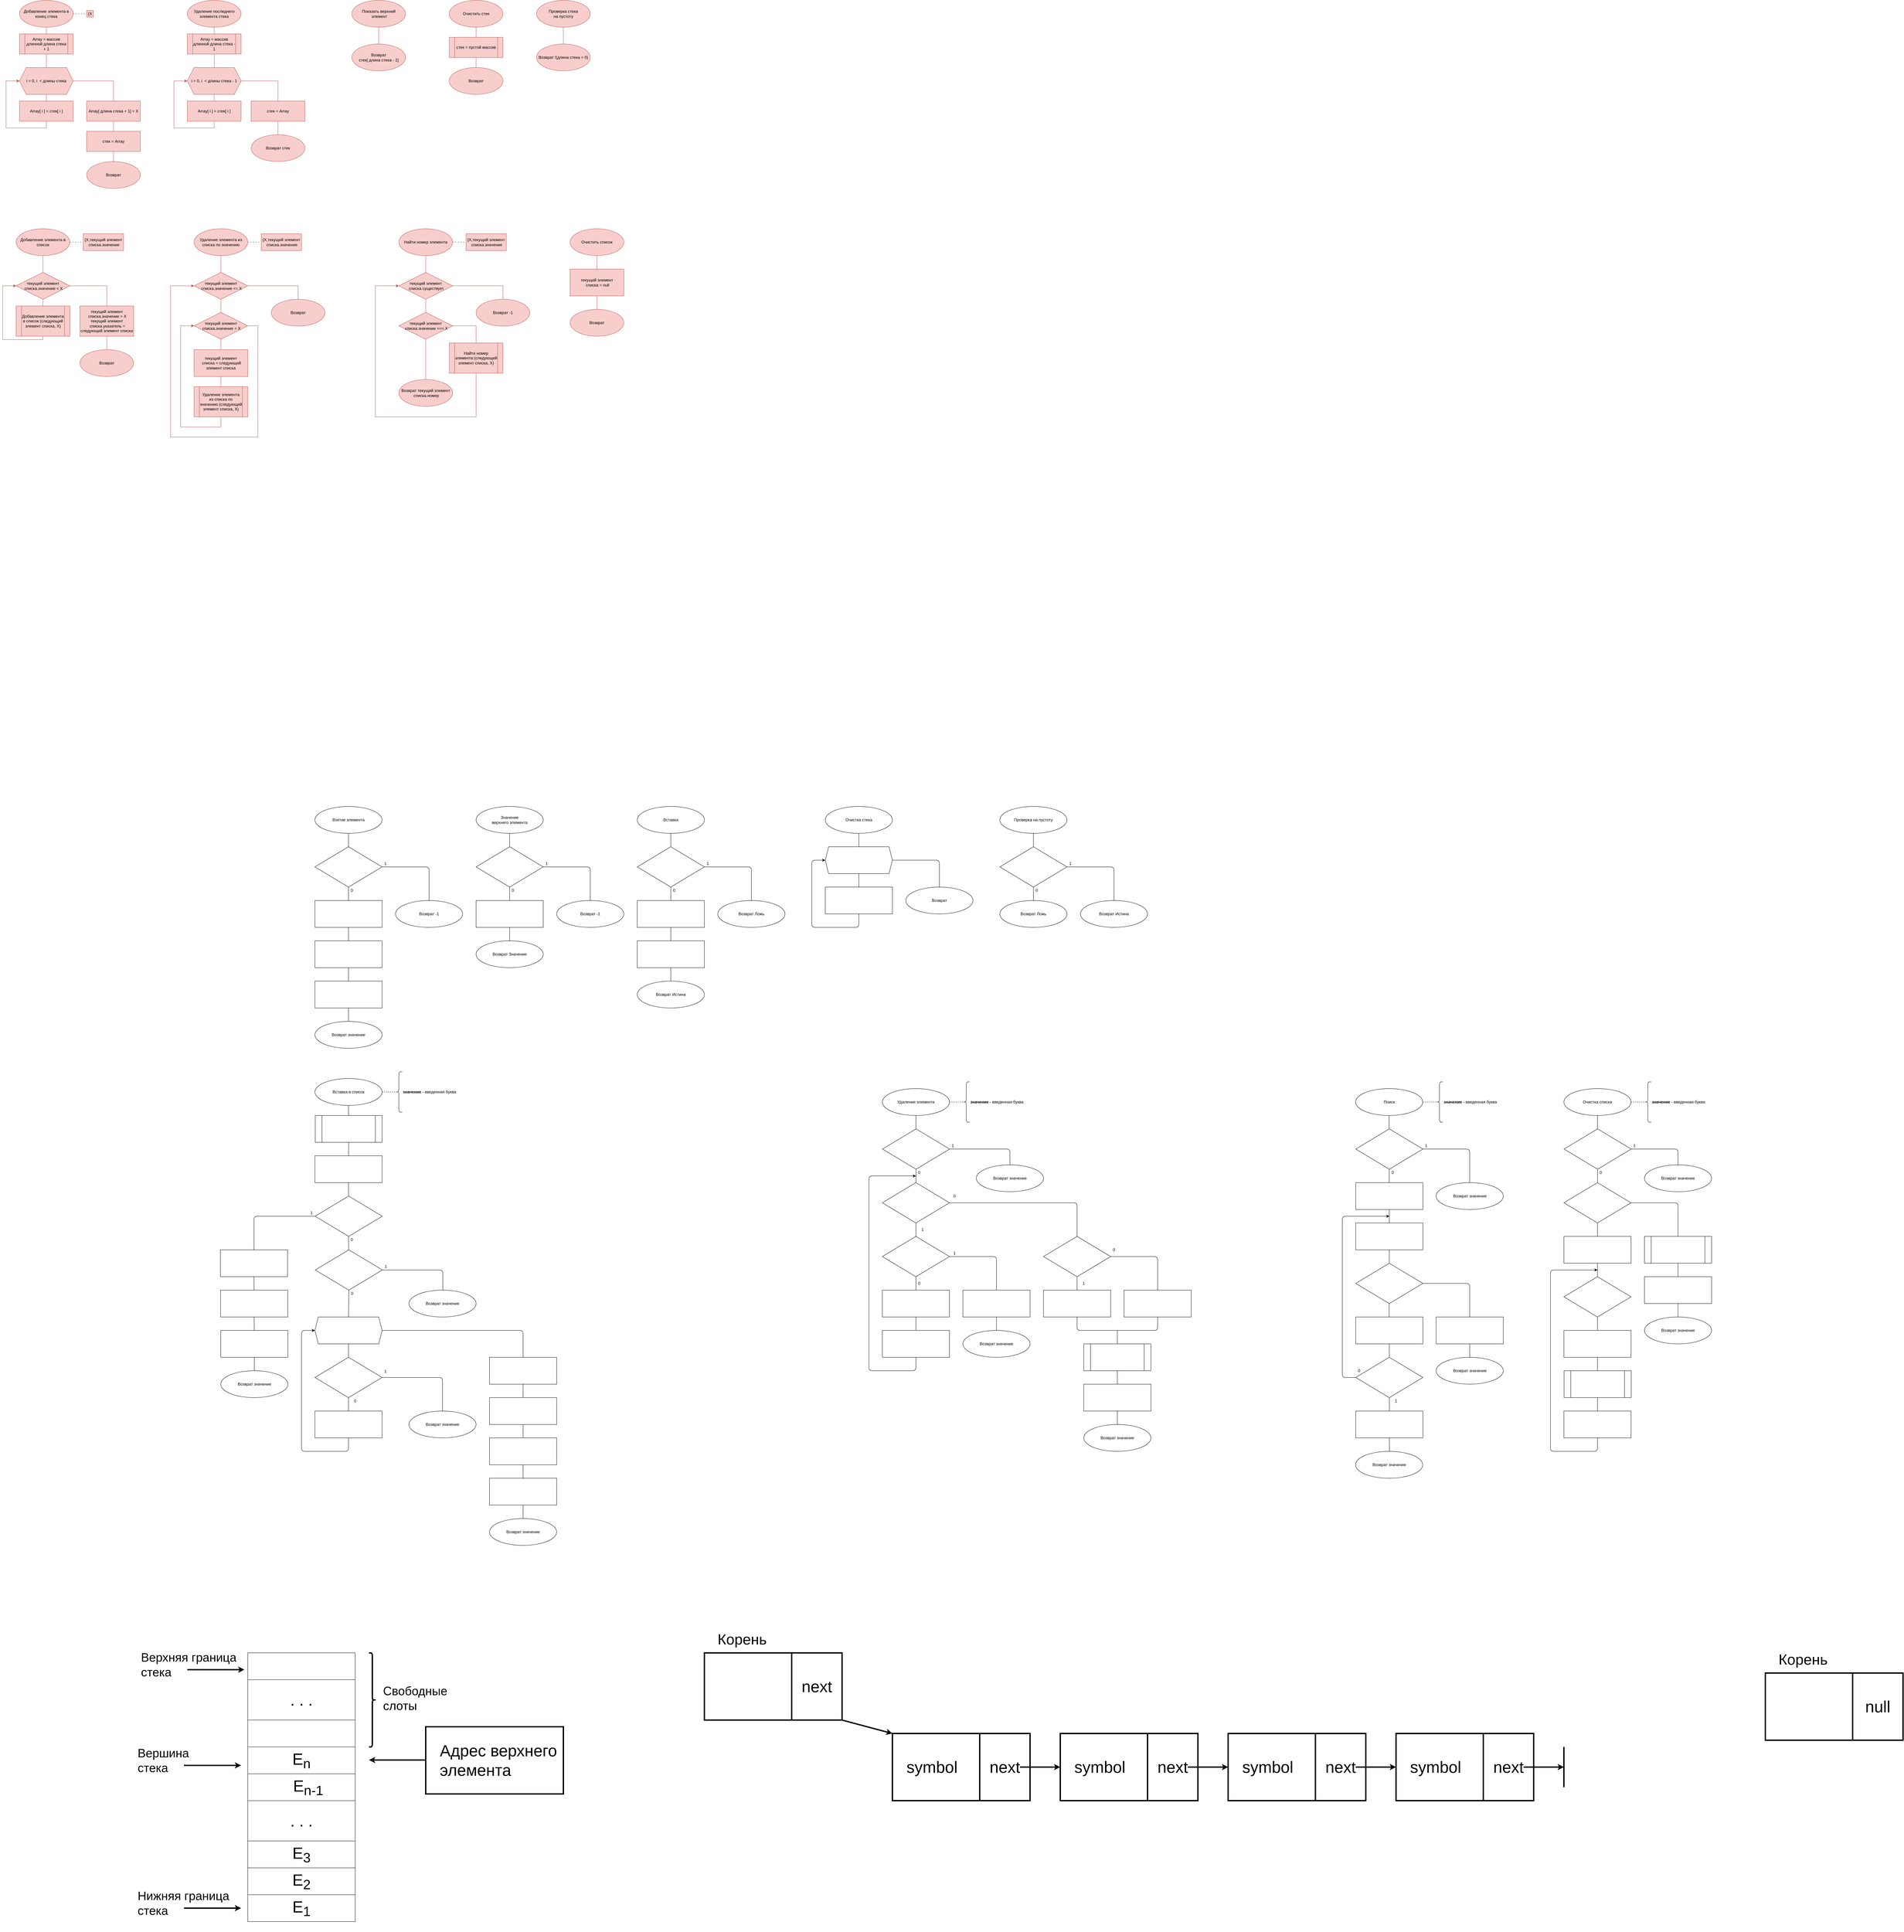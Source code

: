 <mxfile version="13.10.0" type="device"><diagram id="mHZmnBllNkixiP3LBUb4" name="Page-1"><mxGraphModel dx="2229" dy="2240" grid="1" gridSize="10" guides="1" tooltips="1" connect="1" arrows="1" fold="1" page="1" pageScale="1" pageWidth="827" pageHeight="1169" math="0" shadow="0"><root><mxCell id="0"/><mxCell id="1" parent="0"/><mxCell id="MN6UweAUYvYy89l6VAVe-8" style="edgeStyle=orthogonalEdgeStyle;rounded=0;orthogonalLoop=1;jettySize=auto;html=1;exitX=0.5;exitY=1;exitDx=0;exitDy=0;entryX=0.5;entryY=0;entryDx=0;entryDy=0;endArrow=none;endFill=0;fillColor=#f8cecc;strokeColor=#b85450;" parent="1" source="MN6UweAUYvYy89l6VAVe-1" edge="1"><mxGeometry relative="1" as="geometry"><mxPoint x="280" y="140" as="targetPoint"/></mxGeometry></mxCell><mxCell id="MN6UweAUYvYy89l6VAVe-1" value="Добавление элемента в конец стека" style="ellipse;whiteSpace=wrap;html=1;fillColor=#f8cecc;strokeColor=#b85450;" parent="1" vertex="1"><mxGeometry x="200" y="40" width="160" height="80" as="geometry"/></mxCell><mxCell id="MN6UweAUYvYy89l6VAVe-9" style="edgeStyle=orthogonalEdgeStyle;rounded=0;orthogonalLoop=1;jettySize=auto;html=1;exitX=0.5;exitY=1;exitDx=0;exitDy=0;entryX=0.5;entryY=0;entryDx=0;entryDy=0;endArrow=none;endFill=0;fillColor=#f8cecc;strokeColor=#b85450;" parent="1" target="MN6UweAUYvYy89l6VAVe-4" edge="1"><mxGeometry relative="1" as="geometry"><mxPoint x="280" y="200" as="sourcePoint"/></mxGeometry></mxCell><mxCell id="MN6UweAUYvYy89l6VAVe-10" style="edgeStyle=orthogonalEdgeStyle;rounded=0;orthogonalLoop=1;jettySize=auto;html=1;exitX=0.5;exitY=1;exitDx=0;exitDy=0;entryX=0.5;entryY=0;entryDx=0;entryDy=0;endArrow=none;endFill=0;fillColor=#f8cecc;strokeColor=#b85450;" parent="1" source="MN6UweAUYvYy89l6VAVe-4" target="MN6UweAUYvYy89l6VAVe-5" edge="1"><mxGeometry relative="1" as="geometry"/></mxCell><mxCell id="MN6UweAUYvYy89l6VAVe-12" style="edgeStyle=orthogonalEdgeStyle;rounded=0;orthogonalLoop=1;jettySize=auto;html=1;exitX=1;exitY=0.5;exitDx=0;exitDy=0;entryX=0.5;entryY=0;entryDx=0;entryDy=0;endArrow=none;endFill=0;fillColor=#f8cecc;strokeColor=#b85450;" parent="1" source="MN6UweAUYvYy89l6VAVe-4" target="MN6UweAUYvYy89l6VAVe-6" edge="1"><mxGeometry relative="1" as="geometry"/></mxCell><mxCell id="MN6UweAUYvYy89l6VAVe-4" value="i = 0, i&amp;nbsp; &amp;lt; длины стека" style="shape=hexagon;perimeter=hexagonPerimeter2;whiteSpace=wrap;html=1;fixedSize=1;fillColor=#f8cecc;strokeColor=#b85450;" parent="1" vertex="1"><mxGeometry x="200" y="240" width="160" height="80" as="geometry"/></mxCell><mxCell id="MN6UweAUYvYy89l6VAVe-11" style="edgeStyle=orthogonalEdgeStyle;rounded=0;orthogonalLoop=1;jettySize=auto;html=1;exitX=0.5;exitY=1;exitDx=0;exitDy=0;endArrow=classic;endFill=1;entryX=0;entryY=0.5;entryDx=0;entryDy=0;fillColor=#f8cecc;strokeColor=#b85450;" parent="1" source="MN6UweAUYvYy89l6VAVe-5" target="MN6UweAUYvYy89l6VAVe-4" edge="1"><mxGeometry relative="1" as="geometry"><mxPoint x="100" y="320" as="targetPoint"/><Array as="points"><mxPoint x="280" y="420"/><mxPoint x="160" y="420"/><mxPoint x="160" y="280"/></Array></mxGeometry></mxCell><mxCell id="MN6UweAUYvYy89l6VAVe-5" value="Array[ i ] = стек[ i ]" style="rounded=0;whiteSpace=wrap;html=1;fillColor=#f8cecc;strokeColor=#b85450;" parent="1" vertex="1"><mxGeometry x="200" y="340" width="160" height="60" as="geometry"/></mxCell><mxCell id="MN6UweAUYvYy89l6VAVe-13" style="edgeStyle=orthogonalEdgeStyle;rounded=0;orthogonalLoop=1;jettySize=auto;html=1;exitX=0.5;exitY=1;exitDx=0;exitDy=0;entryX=0.5;entryY=0;entryDx=0;entryDy=0;endArrow=none;endFill=0;fillColor=#f8cecc;strokeColor=#b85450;" parent="1" source="MN6UweAUYvYy89l6VAVe-6" target="MN6UweAUYvYy89l6VAVe-7" edge="1"><mxGeometry relative="1" as="geometry"/></mxCell><mxCell id="MN6UweAUYvYy89l6VAVe-6" value="Array[ длина стека + 1] = X" style="rounded=0;whiteSpace=wrap;html=1;fillColor=#f8cecc;strokeColor=#b85450;" parent="1" vertex="1"><mxGeometry x="400" y="340" width="160" height="60" as="geometry"/></mxCell><mxCell id="MN6UweAUYvYy89l6VAVe-15" style="edgeStyle=orthogonalEdgeStyle;rounded=0;orthogonalLoop=1;jettySize=auto;html=1;exitX=0.5;exitY=1;exitDx=0;exitDy=0;entryX=0.5;entryY=0;entryDx=0;entryDy=0;endArrow=none;endFill=0;fillColor=#f8cecc;strokeColor=#b85450;" parent="1" source="MN6UweAUYvYy89l6VAVe-7" target="MN6UweAUYvYy89l6VAVe-14" edge="1"><mxGeometry relative="1" as="geometry"/></mxCell><mxCell id="MN6UweAUYvYy89l6VAVe-7" value="стек = Array" style="rounded=0;whiteSpace=wrap;html=1;fillColor=#f8cecc;strokeColor=#b85450;" parent="1" vertex="1"><mxGeometry x="400" y="430" width="160" height="60" as="geometry"/></mxCell><mxCell id="MN6UweAUYvYy89l6VAVe-14" value="Возврат" style="ellipse;whiteSpace=wrap;html=1;fillColor=#f8cecc;strokeColor=#b85450;" parent="1" vertex="1"><mxGeometry x="400" y="520" width="160" height="80" as="geometry"/></mxCell><mxCell id="MN6UweAUYvYy89l6VAVe-16" value="{X" style="text;html=1;strokeColor=#b85450;fillColor=#f8cecc;align=center;verticalAlign=middle;whiteSpace=wrap;rounded=0;" parent="1" vertex="1"><mxGeometry x="400" y="70" width="20" height="20" as="geometry"/></mxCell><mxCell id="MN6UweAUYvYy89l6VAVe-17" value="Array = массив длинной длина стека + 1" style="shape=process;whiteSpace=wrap;html=1;backgroundOutline=1;fillColor=#f8cecc;strokeColor=#b85450;" parent="1" vertex="1"><mxGeometry x="200" y="140" width="160" height="60" as="geometry"/></mxCell><mxCell id="MN6UweAUYvYy89l6VAVe-18" value="" style="endArrow=none;dashed=1;html=1;dashPattern=1 3;strokeWidth=2;exitX=1;exitY=0.5;exitDx=0;exitDy=0;entryX=0;entryY=0.5;entryDx=0;entryDy=0;fillColor=#f8cecc;strokeColor=#b85450;" parent="1" source="MN6UweAUYvYy89l6VAVe-1" target="MN6UweAUYvYy89l6VAVe-16" edge="1"><mxGeometry width="50" height="50" relative="1" as="geometry"><mxPoint x="370" y="380" as="sourcePoint"/><mxPoint x="420" y="330" as="targetPoint"/></mxGeometry></mxCell><mxCell id="MN6UweAUYvYy89l6VAVe-19" style="edgeStyle=orthogonalEdgeStyle;rounded=0;orthogonalLoop=1;jettySize=auto;html=1;exitX=0.5;exitY=1;exitDx=0;exitDy=0;entryX=0.5;entryY=0;entryDx=0;entryDy=0;endArrow=none;endFill=0;fillColor=#f8cecc;strokeColor=#b85450;" parent="1" source="MN6UweAUYvYy89l6VAVe-20" edge="1"><mxGeometry relative="1" as="geometry"><mxPoint x="780" y="140" as="targetPoint"/></mxGeometry></mxCell><mxCell id="MN6UweAUYvYy89l6VAVe-20" value="Удаление последнего элемента стека" style="ellipse;whiteSpace=wrap;html=1;fillColor=#f8cecc;strokeColor=#b85450;" parent="1" vertex="1"><mxGeometry x="700" y="40" width="160" height="80" as="geometry"/></mxCell><mxCell id="MN6UweAUYvYy89l6VAVe-21" style="edgeStyle=orthogonalEdgeStyle;rounded=0;orthogonalLoop=1;jettySize=auto;html=1;exitX=0.5;exitY=1;exitDx=0;exitDy=0;entryX=0.5;entryY=0;entryDx=0;entryDy=0;endArrow=none;endFill=0;fillColor=#f8cecc;strokeColor=#b85450;" parent="1" target="MN6UweAUYvYy89l6VAVe-24" edge="1"><mxGeometry relative="1" as="geometry"><mxPoint x="780" y="200" as="sourcePoint"/></mxGeometry></mxCell><mxCell id="MN6UweAUYvYy89l6VAVe-22" style="edgeStyle=orthogonalEdgeStyle;rounded=0;orthogonalLoop=1;jettySize=auto;html=1;exitX=0.5;exitY=1;exitDx=0;exitDy=0;entryX=0.5;entryY=0;entryDx=0;entryDy=0;endArrow=none;endFill=0;fillColor=#f8cecc;strokeColor=#b85450;" parent="1" source="MN6UweAUYvYy89l6VAVe-24" target="MN6UweAUYvYy89l6VAVe-26" edge="1"><mxGeometry relative="1" as="geometry"/></mxCell><mxCell id="MN6UweAUYvYy89l6VAVe-23" style="edgeStyle=orthogonalEdgeStyle;rounded=0;orthogonalLoop=1;jettySize=auto;html=1;exitX=1;exitY=0.5;exitDx=0;exitDy=0;entryX=0.5;entryY=0;entryDx=0;entryDy=0;endArrow=none;endFill=0;fillColor=#f8cecc;strokeColor=#b85450;" parent="1" source="MN6UweAUYvYy89l6VAVe-24" target="MN6UweAUYvYy89l6VAVe-30" edge="1"><mxGeometry relative="1" as="geometry"><mxPoint x="980" y="310.0" as="targetPoint"/></mxGeometry></mxCell><mxCell id="MN6UweAUYvYy89l6VAVe-24" value="i = 0, i&amp;nbsp; &amp;lt; длины стека - 1" style="shape=hexagon;perimeter=hexagonPerimeter2;whiteSpace=wrap;html=1;fixedSize=1;fillColor=#f8cecc;strokeColor=#b85450;" parent="1" vertex="1"><mxGeometry x="700" y="240" width="160" height="80" as="geometry"/></mxCell><mxCell id="MN6UweAUYvYy89l6VAVe-25" style="edgeStyle=orthogonalEdgeStyle;rounded=0;orthogonalLoop=1;jettySize=auto;html=1;exitX=0.5;exitY=1;exitDx=0;exitDy=0;endArrow=classic;endFill=1;entryX=0;entryY=0.5;entryDx=0;entryDy=0;fillColor=#f8cecc;strokeColor=#b85450;" parent="1" source="MN6UweAUYvYy89l6VAVe-26" target="MN6UweAUYvYy89l6VAVe-24" edge="1"><mxGeometry relative="1" as="geometry"><mxPoint x="600" y="320" as="targetPoint"/><Array as="points"><mxPoint x="780" y="420"/><mxPoint x="660" y="420"/><mxPoint x="660" y="280"/></Array></mxGeometry></mxCell><mxCell id="MN6UweAUYvYy89l6VAVe-26" value="Array[ i ] = стек[ i ]" style="rounded=0;whiteSpace=wrap;html=1;fillColor=#f8cecc;strokeColor=#b85450;" parent="1" vertex="1"><mxGeometry x="700" y="340" width="160" height="60" as="geometry"/></mxCell><mxCell id="MN6UweAUYvYy89l6VAVe-29" style="edgeStyle=orthogonalEdgeStyle;rounded=0;orthogonalLoop=1;jettySize=auto;html=1;exitX=0.5;exitY=1;exitDx=0;exitDy=0;entryX=0.5;entryY=0;entryDx=0;entryDy=0;endArrow=none;endFill=0;fillColor=#f8cecc;strokeColor=#b85450;" parent="1" source="MN6UweAUYvYy89l6VAVe-30" target="MN6UweAUYvYy89l6VAVe-31" edge="1"><mxGeometry relative="1" as="geometry"/></mxCell><mxCell id="MN6UweAUYvYy89l6VAVe-30" value="стек = Array" style="rounded=0;whiteSpace=wrap;html=1;fillColor=#f8cecc;strokeColor=#b85450;" parent="1" vertex="1"><mxGeometry x="890" y="340" width="160" height="60" as="geometry"/></mxCell><mxCell id="MN6UweAUYvYy89l6VAVe-31" value="Возврат стек" style="ellipse;whiteSpace=wrap;html=1;fillColor=#f8cecc;strokeColor=#b85450;" parent="1" vertex="1"><mxGeometry x="890" y="440" width="160" height="80" as="geometry"/></mxCell><mxCell id="MN6UweAUYvYy89l6VAVe-33" value="Array = массив длинной длина стека - 1" style="shape=process;whiteSpace=wrap;html=1;backgroundOutline=1;fillColor=#f8cecc;strokeColor=#b85450;" parent="1" vertex="1"><mxGeometry x="700" y="140" width="160" height="60" as="geometry"/></mxCell><mxCell id="MN6UweAUYvYy89l6VAVe-35" style="edgeStyle=orthogonalEdgeStyle;rounded=0;orthogonalLoop=1;jettySize=auto;html=1;exitX=0.5;exitY=1;exitDx=0;exitDy=0;entryX=0.5;entryY=0;entryDx=0;entryDy=0;endArrow=none;endFill=0;fillColor=#f8cecc;strokeColor=#b85450;" parent="1" source="MN6UweAUYvYy89l6VAVe-36" target="MN6UweAUYvYy89l6VAVe-45" edge="1"><mxGeometry relative="1" as="geometry"><mxPoint x="1270" y="140" as="targetPoint"/></mxGeometry></mxCell><mxCell id="MN6UweAUYvYy89l6VAVe-36" value="Показать верхний&lt;br&gt;&amp;nbsp;элемент" style="ellipse;whiteSpace=wrap;html=1;fillColor=#f8cecc;strokeColor=#b85450;" parent="1" vertex="1"><mxGeometry x="1190" y="40" width="160" height="80" as="geometry"/></mxCell><mxCell id="MN6UweAUYvYy89l6VAVe-45" value="Возврат &lt;br&gt;стек[ длина стека - 1]" style="ellipse;whiteSpace=wrap;html=1;fillColor=#f8cecc;strokeColor=#b85450;" parent="1" vertex="1"><mxGeometry x="1190" y="170" width="160" height="80" as="geometry"/></mxCell><mxCell id="MN6UweAUYvYy89l6VAVe-50" style="edgeStyle=orthogonalEdgeStyle;rounded=0;orthogonalLoop=1;jettySize=auto;html=1;exitX=0.5;exitY=1;exitDx=0;exitDy=0;entryX=0.5;entryY=0;entryDx=0;entryDy=0;endArrow=none;endFill=0;fillColor=#f8cecc;strokeColor=#b85450;" parent="1" source="MN6UweAUYvYy89l6VAVe-51" target="MN6UweAUYvYy89l6VAVe-61" edge="1"><mxGeometry relative="1" as="geometry"><mxPoint x="1560" y="140" as="targetPoint"/></mxGeometry></mxCell><mxCell id="MN6UweAUYvYy89l6VAVe-51" value="Очистить стек" style="ellipse;whiteSpace=wrap;html=1;fillColor=#f8cecc;strokeColor=#b85450;" parent="1" vertex="1"><mxGeometry x="1480" y="40" width="160" height="80" as="geometry"/></mxCell><mxCell id="MN6UweAUYvYy89l6VAVe-52" style="edgeStyle=orthogonalEdgeStyle;rounded=0;orthogonalLoop=1;jettySize=auto;html=1;exitX=0.5;exitY=1;exitDx=0;exitDy=0;entryX=0.5;entryY=0;entryDx=0;entryDy=0;endArrow=none;endFill=0;fillColor=#f8cecc;strokeColor=#b85450;" parent="1" source="MN6UweAUYvYy89l6VAVe-61" edge="1"><mxGeometry relative="1" as="geometry"><mxPoint x="1559.5" y="270" as="sourcePoint"/><mxPoint x="1559.5" y="310" as="targetPoint"/></mxGeometry></mxCell><mxCell id="MN6UweAUYvYy89l6VAVe-60" value="Возврат" style="ellipse;whiteSpace=wrap;html=1;fillColor=#f8cecc;strokeColor=#b85450;" parent="1" vertex="1"><mxGeometry x="1480" y="240" width="160" height="80" as="geometry"/></mxCell><mxCell id="MN6UweAUYvYy89l6VAVe-61" value="стек = пустой массив" style="shape=process;whiteSpace=wrap;html=1;backgroundOutline=1;fillColor=#f8cecc;strokeColor=#b85450;" parent="1" vertex="1"><mxGeometry x="1480" y="150" width="160" height="60" as="geometry"/></mxCell><mxCell id="MN6UweAUYvYy89l6VAVe-62" style="edgeStyle=orthogonalEdgeStyle;rounded=0;orthogonalLoop=1;jettySize=auto;html=1;exitX=0.5;exitY=1;exitDx=0;exitDy=0;endArrow=none;endFill=0;fillColor=#f8cecc;strokeColor=#b85450;" parent="1" source="MN6UweAUYvYy89l6VAVe-63" target="MN6UweAUYvYy89l6VAVe-65" edge="1"><mxGeometry relative="1" as="geometry"><mxPoint x="1820" y="150" as="targetPoint"/></mxGeometry></mxCell><mxCell id="MN6UweAUYvYy89l6VAVe-63" value="Проверка стека&lt;br&gt;на пустоту" style="ellipse;whiteSpace=wrap;html=1;fillColor=#f8cecc;strokeColor=#b85450;" parent="1" vertex="1"><mxGeometry x="1740" y="40" width="160" height="80" as="geometry"/></mxCell><mxCell id="MN6UweAUYvYy89l6VAVe-65" value="Возврат !(длина стека = 0)" style="ellipse;whiteSpace=wrap;html=1;fillColor=#f8cecc;strokeColor=#b85450;" parent="1" vertex="1"><mxGeometry x="1740" y="170" width="160" height="80" as="geometry"/></mxCell><mxCell id="MN6UweAUYvYy89l6VAVe-67" style="edgeStyle=orthogonalEdgeStyle;rounded=0;orthogonalLoop=1;jettySize=auto;html=1;exitX=0.5;exitY=1;exitDx=0;exitDy=0;entryX=0.5;entryY=0;entryDx=0;entryDy=0;endArrow=none;endFill=0;fillColor=#f8cecc;strokeColor=#b85450;" parent="1" source="MN6UweAUYvYy89l6VAVe-68" target="MN6UweAUYvYy89l6VAVe-83" edge="1"><mxGeometry relative="1" as="geometry"><mxPoint x="270" y="820" as="targetPoint"/></mxGeometry></mxCell><mxCell id="MN6UweAUYvYy89l6VAVe-68" value="Добавление элемента в список" style="ellipse;whiteSpace=wrap;html=1;fillColor=#f8cecc;strokeColor=#b85450;" parent="1" vertex="1"><mxGeometry x="190" y="720" width="160" height="80" as="geometry"/></mxCell><mxCell id="MN6UweAUYvYy89l6VAVe-77" style="edgeStyle=orthogonalEdgeStyle;rounded=0;orthogonalLoop=1;jettySize=auto;html=1;exitX=0.5;exitY=1;exitDx=0;exitDy=0;entryX=0.5;entryY=0;entryDx=0;entryDy=0;endArrow=none;endFill=0;fillColor=#f8cecc;strokeColor=#b85450;" parent="1" source="MN6UweAUYvYy89l6VAVe-88" target="MN6UweAUYvYy89l6VAVe-79" edge="1"><mxGeometry relative="1" as="geometry"><mxPoint x="460" y="1150" as="sourcePoint"/></mxGeometry></mxCell><mxCell id="MN6UweAUYvYy89l6VAVe-79" value="Возврат" style="ellipse;whiteSpace=wrap;html=1;fillColor=#f8cecc;strokeColor=#b85450;" parent="1" vertex="1"><mxGeometry x="380" y="1080" width="160" height="80" as="geometry"/></mxCell><mxCell id="MN6UweAUYvYy89l6VAVe-80" value="{X,текущий элемент&lt;br&gt;&amp;nbsp;списка.значение" style="text;html=1;strokeColor=#b85450;fillColor=#f8cecc;align=center;verticalAlign=middle;whiteSpace=wrap;rounded=0;" parent="1" vertex="1"><mxGeometry x="390" y="735" width="120" height="50" as="geometry"/></mxCell><mxCell id="MN6UweAUYvYy89l6VAVe-82" value="" style="endArrow=none;dashed=1;html=1;dashPattern=1 3;strokeWidth=2;exitX=1;exitY=0.5;exitDx=0;exitDy=0;entryX=0;entryY=0.5;entryDx=0;entryDy=0;fillColor=#f8cecc;strokeColor=#b85450;" parent="1" source="MN6UweAUYvYy89l6VAVe-68" target="MN6UweAUYvYy89l6VAVe-80" edge="1"><mxGeometry width="50" height="50" relative="1" as="geometry"><mxPoint x="360" y="1060" as="sourcePoint"/><mxPoint x="410" y="1010" as="targetPoint"/></mxGeometry></mxCell><mxCell id="MN6UweAUYvYy89l6VAVe-85" style="edgeStyle=orthogonalEdgeStyle;rounded=0;orthogonalLoop=1;jettySize=auto;html=1;exitX=0.5;exitY=1;exitDx=0;exitDy=0;entryX=0.5;entryY=0;entryDx=0;entryDy=0;endArrow=none;endFill=0;fillColor=#f8cecc;strokeColor=#b85450;" parent="1" source="MN6UweAUYvYy89l6VAVe-83" target="MN6UweAUYvYy89l6VAVe-84" edge="1"><mxGeometry relative="1" as="geometry"/></mxCell><mxCell id="MN6UweAUYvYy89l6VAVe-89" style="edgeStyle=orthogonalEdgeStyle;rounded=0;orthogonalLoop=1;jettySize=auto;html=1;exitX=1;exitY=0.5;exitDx=0;exitDy=0;entryX=0.5;entryY=0;entryDx=0;entryDy=0;endArrow=none;endFill=0;fillColor=#f8cecc;strokeColor=#b85450;" parent="1" source="MN6UweAUYvYy89l6VAVe-83" target="MN6UweAUYvYy89l6VAVe-88" edge="1"><mxGeometry relative="1" as="geometry"/></mxCell><mxCell id="MN6UweAUYvYy89l6VAVe-83" value="текущий элемент&lt;br&gt;&amp;nbsp;списка.значение &amp;lt; X" style="rhombus;whiteSpace=wrap;html=1;fillColor=#f8cecc;strokeColor=#b85450;" parent="1" vertex="1"><mxGeometry x="190" y="850" width="160" height="80" as="geometry"/></mxCell><mxCell id="MN6UweAUYvYy89l6VAVe-86" style="edgeStyle=orthogonalEdgeStyle;rounded=0;orthogonalLoop=1;jettySize=auto;html=1;exitX=0.5;exitY=1;exitDx=0;exitDy=0;entryX=0;entryY=0.5;entryDx=0;entryDy=0;endArrow=classic;endFill=1;fillColor=#f8cecc;strokeColor=#b85450;" parent="1" source="MN6UweAUYvYy89l6VAVe-84" target="MN6UweAUYvYy89l6VAVe-83" edge="1"><mxGeometry relative="1" as="geometry"><Array as="points"><mxPoint x="270" y="1050"/><mxPoint x="150" y="1050"/><mxPoint x="150" y="890"/></Array></mxGeometry></mxCell><mxCell id="MN6UweAUYvYy89l6VAVe-84" value="&lt;span&gt;Добавление элемента в список (следующий элемент списка, X)&lt;/span&gt;" style="shape=process;whiteSpace=wrap;html=1;backgroundOutline=1;fillColor=#f8cecc;strokeColor=#b85450;" parent="1" vertex="1"><mxGeometry x="190" y="950" width="160" height="90" as="geometry"/></mxCell><mxCell id="MN6UweAUYvYy89l6VAVe-88" value="текущий элемент&lt;br&gt;&amp;nbsp;списка.значение = X&lt;br&gt;текущий элемент&lt;br&gt;&amp;nbsp;списка.указатель = следующий элемент списка" style="rounded=0;whiteSpace=wrap;html=1;fillColor=#f8cecc;strokeColor=#b85450;" parent="1" vertex="1"><mxGeometry x="380" y="950" width="160" height="90" as="geometry"/></mxCell><mxCell id="MN6UweAUYvYy89l6VAVe-102" style="edgeStyle=orthogonalEdgeStyle;rounded=0;orthogonalLoop=1;jettySize=auto;html=1;exitX=0.5;exitY=1;exitDx=0;exitDy=0;entryX=0.5;entryY=0;entryDx=0;entryDy=0;endArrow=none;endFill=0;fillColor=#f8cecc;strokeColor=#b85450;" parent="1" source="MN6UweAUYvYy89l6VAVe-103" target="MN6UweAUYvYy89l6VAVe-110" edge="1"><mxGeometry relative="1" as="geometry"><mxPoint x="800" y="820" as="targetPoint"/></mxGeometry></mxCell><mxCell id="MN6UweAUYvYy89l6VAVe-103" value="Удаление элемента из списка по значению" style="ellipse;whiteSpace=wrap;html=1;fillColor=#f8cecc;strokeColor=#b85450;" parent="1" vertex="1"><mxGeometry x="720" y="720" width="160" height="80" as="geometry"/></mxCell><mxCell id="MN6UweAUYvYy89l6VAVe-105" value="Возврат" style="ellipse;whiteSpace=wrap;html=1;fillColor=#f8cecc;strokeColor=#b85450;" parent="1" vertex="1"><mxGeometry x="950" y="930" width="160" height="80" as="geometry"/></mxCell><mxCell id="MN6UweAUYvYy89l6VAVe-106" value="{X,текущий элемент&lt;br&gt;&amp;nbsp;списка.значение" style="text;html=1;strokeColor=#b85450;fillColor=#f8cecc;align=center;verticalAlign=middle;whiteSpace=wrap;rounded=0;" parent="1" vertex="1"><mxGeometry x="920" y="735" width="120" height="50" as="geometry"/></mxCell><mxCell id="MN6UweAUYvYy89l6VAVe-107" value="" style="endArrow=none;dashed=1;html=1;dashPattern=1 3;strokeWidth=2;exitX=1;exitY=0.5;exitDx=0;exitDy=0;entryX=0;entryY=0.5;entryDx=0;entryDy=0;fillColor=#f8cecc;strokeColor=#b85450;" parent="1" source="MN6UweAUYvYy89l6VAVe-103" target="MN6UweAUYvYy89l6VAVe-106" edge="1"><mxGeometry width="50" height="50" relative="1" as="geometry"><mxPoint x="890" y="1060" as="sourcePoint"/><mxPoint x="940" y="1010" as="targetPoint"/></mxGeometry></mxCell><mxCell id="MN6UweAUYvYy89l6VAVe-108" style="edgeStyle=orthogonalEdgeStyle;rounded=0;orthogonalLoop=1;jettySize=auto;html=1;exitX=0.5;exitY=1;exitDx=0;exitDy=0;entryX=0.5;entryY=0;entryDx=0;entryDy=0;endArrow=none;endFill=0;fillColor=#f8cecc;strokeColor=#b85450;" parent="1" source="MN6UweAUYvYy89l6VAVe-110" target="MN6UweAUYvYy89l6VAVe-115" edge="1"><mxGeometry relative="1" as="geometry"><mxPoint x="800" y="950" as="targetPoint"/></mxGeometry></mxCell><mxCell id="MN6UweAUYvYy89l6VAVe-109" style="edgeStyle=orthogonalEdgeStyle;rounded=0;orthogonalLoop=1;jettySize=auto;html=1;exitX=1;exitY=0.5;exitDx=0;exitDy=0;entryX=0.5;entryY=0;entryDx=0;entryDy=0;endArrow=none;endFill=0;fillColor=#f8cecc;strokeColor=#b85450;" parent="1" source="MN6UweAUYvYy89l6VAVe-110" target="MN6UweAUYvYy89l6VAVe-105" edge="1"><mxGeometry relative="1" as="geometry"><mxPoint x="990" y="950" as="targetPoint"/><Array as="points"><mxPoint x="1030" y="890"/></Array></mxGeometry></mxCell><mxCell id="MN6UweAUYvYy89l6VAVe-110" value="текущий элемент&lt;br&gt;&amp;nbsp;списка.значение &amp;lt;= X" style="rhombus;whiteSpace=wrap;html=1;fillColor=#f8cecc;strokeColor=#b85450;" parent="1" vertex="1"><mxGeometry x="720" y="850" width="160" height="80" as="geometry"/></mxCell><mxCell id="MN6UweAUYvYy89l6VAVe-111" style="edgeStyle=orthogonalEdgeStyle;rounded=0;orthogonalLoop=1;jettySize=auto;html=1;exitX=1;exitY=0.5;exitDx=0;exitDy=0;entryX=0;entryY=0.5;entryDx=0;entryDy=0;endArrow=classic;endFill=1;fillColor=#f8cecc;strokeColor=#b85450;" parent="1" source="MN6UweAUYvYy89l6VAVe-115" target="MN6UweAUYvYy89l6VAVe-110" edge="1"><mxGeometry relative="1" as="geometry"><Array as="points"><mxPoint x="910" y="1009"/><mxPoint x="910" y="1340"/><mxPoint x="650" y="1340"/><mxPoint x="650" y="890"/></Array><mxPoint x="800" y="1040" as="sourcePoint"/></mxGeometry></mxCell><mxCell id="MN6UweAUYvYy89l6VAVe-119" style="edgeStyle=orthogonalEdgeStyle;rounded=0;orthogonalLoop=1;jettySize=auto;html=1;exitX=0.5;exitY=1;exitDx=0;exitDy=0;entryX=0.5;entryY=0;entryDx=0;entryDy=0;endArrow=none;endFill=0;fillColor=#f8cecc;strokeColor=#b85450;" parent="1" source="MN6UweAUYvYy89l6VAVe-115" target="MN6UweAUYvYy89l6VAVe-118" edge="1"><mxGeometry relative="1" as="geometry"/></mxCell><mxCell id="MN6UweAUYvYy89l6VAVe-115" value="текущий элемент&lt;br&gt;&amp;nbsp;списка.значение = X" style="rhombus;whiteSpace=wrap;html=1;fillColor=#f8cecc;strokeColor=#b85450;" parent="1" vertex="1"><mxGeometry x="720" y="969" width="160" height="80" as="geometry"/></mxCell><mxCell id="MN6UweAUYvYy89l6VAVe-116" style="edgeStyle=orthogonalEdgeStyle;rounded=0;orthogonalLoop=1;jettySize=auto;html=1;exitX=0.5;exitY=1;exitDx=0;exitDy=0;entryX=0;entryY=0.5;entryDx=0;entryDy=0;endArrow=classic;endFill=1;fillColor=#f8cecc;strokeColor=#b85450;" parent="1" source="MN6UweAUYvYy89l6VAVe-117" target="MN6UweAUYvYy89l6VAVe-115" edge="1"><mxGeometry relative="1" as="geometry"><Array as="points"><mxPoint x="800" y="1310"/><mxPoint x="680" y="1310"/><mxPoint x="680" y="1009"/></Array></mxGeometry></mxCell><mxCell id="MN6UweAUYvYy89l6VAVe-117" value="Удаление элемента из списка по значению&lt;span&gt;&amp;nbsp;(следующий элемент списка, X)&lt;/span&gt;" style="shape=process;whiteSpace=wrap;html=1;backgroundOutline=1;fillColor=#f8cecc;strokeColor=#b85450;" parent="1" vertex="1"><mxGeometry x="720" y="1190" width="160" height="90" as="geometry"/></mxCell><mxCell id="MN6UweAUYvYy89l6VAVe-120" style="edgeStyle=orthogonalEdgeStyle;rounded=0;orthogonalLoop=1;jettySize=auto;html=1;exitX=0.5;exitY=1;exitDx=0;exitDy=0;entryX=0.5;entryY=0;entryDx=0;entryDy=0;endArrow=none;endFill=0;fillColor=#f8cecc;strokeColor=#b85450;" parent="1" source="MN6UweAUYvYy89l6VAVe-118" target="MN6UweAUYvYy89l6VAVe-117" edge="1"><mxGeometry relative="1" as="geometry"/></mxCell><mxCell id="MN6UweAUYvYy89l6VAVe-118" value="текущий элемент&lt;br&gt;&amp;nbsp;списка = следующий элемент списка" style="rounded=0;whiteSpace=wrap;html=1;fillColor=#f8cecc;strokeColor=#b85450;" parent="1" vertex="1"><mxGeometry x="720" y="1080" width="160" height="80" as="geometry"/></mxCell><mxCell id="MN6UweAUYvYy89l6VAVe-121" style="edgeStyle=orthogonalEdgeStyle;rounded=0;orthogonalLoop=1;jettySize=auto;html=1;exitX=0.5;exitY=1;exitDx=0;exitDy=0;entryX=0.5;entryY=0;entryDx=0;entryDy=0;endArrow=none;endFill=0;fillColor=#f8cecc;strokeColor=#b85450;" parent="1" source="MN6UweAUYvYy89l6VAVe-122" target="MN6UweAUYvYy89l6VAVe-128" edge="1"><mxGeometry relative="1" as="geometry"><mxPoint x="1410" y="820" as="targetPoint"/></mxGeometry></mxCell><mxCell id="MN6UweAUYvYy89l6VAVe-122" value="Найти номер элемента" style="ellipse;whiteSpace=wrap;html=1;fillColor=#f8cecc;strokeColor=#b85450;" parent="1" vertex="1"><mxGeometry x="1330" y="720" width="160" height="80" as="geometry"/></mxCell><mxCell id="MN6UweAUYvYy89l6VAVe-123" value="Возврат -1" style="ellipse;whiteSpace=wrap;html=1;fillColor=#f8cecc;strokeColor=#b85450;" parent="1" vertex="1"><mxGeometry x="1560" y="930" width="160" height="80" as="geometry"/></mxCell><mxCell id="MN6UweAUYvYy89l6VAVe-124" value="{X,текущий элемент&lt;br&gt;&amp;nbsp;списка.значение" style="text;html=1;strokeColor=#b85450;fillColor=#f8cecc;align=center;verticalAlign=middle;whiteSpace=wrap;rounded=0;" parent="1" vertex="1"><mxGeometry x="1530" y="735" width="120" height="50" as="geometry"/></mxCell><mxCell id="MN6UweAUYvYy89l6VAVe-125" value="" style="endArrow=none;dashed=1;html=1;dashPattern=1 3;strokeWidth=2;exitX=1;exitY=0.5;exitDx=0;exitDy=0;entryX=0;entryY=0.5;entryDx=0;entryDy=0;fillColor=#f8cecc;strokeColor=#b85450;" parent="1" source="MN6UweAUYvYy89l6VAVe-122" target="MN6UweAUYvYy89l6VAVe-124" edge="1"><mxGeometry width="50" height="50" relative="1" as="geometry"><mxPoint x="1500" y="1060" as="sourcePoint"/><mxPoint x="1550" y="1010" as="targetPoint"/></mxGeometry></mxCell><mxCell id="MN6UweAUYvYy89l6VAVe-126" style="edgeStyle=orthogonalEdgeStyle;rounded=0;orthogonalLoop=1;jettySize=auto;html=1;exitX=0.5;exitY=1;exitDx=0;exitDy=0;entryX=0.5;entryY=0;entryDx=0;entryDy=0;endArrow=none;endFill=0;fillColor=#f8cecc;strokeColor=#b85450;" parent="1" source="MN6UweAUYvYy89l6VAVe-128" target="MN6UweAUYvYy89l6VAVe-131" edge="1"><mxGeometry relative="1" as="geometry"><mxPoint x="1410" y="950" as="targetPoint"/></mxGeometry></mxCell><mxCell id="MN6UweAUYvYy89l6VAVe-127" style="edgeStyle=orthogonalEdgeStyle;rounded=0;orthogonalLoop=1;jettySize=auto;html=1;exitX=1;exitY=0.5;exitDx=0;exitDy=0;entryX=0.5;entryY=0;entryDx=0;entryDy=0;endArrow=none;endFill=0;fillColor=#f8cecc;strokeColor=#b85450;" parent="1" source="MN6UweAUYvYy89l6VAVe-128" target="MN6UweAUYvYy89l6VAVe-123" edge="1"><mxGeometry relative="1" as="geometry"><mxPoint x="1600" y="950" as="targetPoint"/><Array as="points"><mxPoint x="1640" y="890"/></Array></mxGeometry></mxCell><mxCell id="MN6UweAUYvYy89l6VAVe-128" value="текущий элемент&lt;br&gt;&amp;nbsp;списка существует" style="rhombus;whiteSpace=wrap;html=1;fillColor=#f8cecc;strokeColor=#b85450;" parent="1" vertex="1"><mxGeometry x="1330" y="850" width="160" height="80" as="geometry"/></mxCell><mxCell id="MN6UweAUYvYy89l6VAVe-129" style="edgeStyle=orthogonalEdgeStyle;rounded=0;orthogonalLoop=1;jettySize=auto;html=1;exitX=0.5;exitY=1;exitDx=0;exitDy=0;entryX=0;entryY=0.5;entryDx=0;entryDy=0;endArrow=classic;endFill=1;fillColor=#f8cecc;strokeColor=#b85450;" parent="1" source="MN6UweAUYvYy89l6VAVe-137" target="MN6UweAUYvYy89l6VAVe-128" edge="1"><mxGeometry relative="1" as="geometry"><Array as="points"><mxPoint x="1560" y="1280"/><mxPoint x="1260" y="1280"/><mxPoint x="1260" y="890"/></Array><mxPoint x="1410" y="1040" as="sourcePoint"/></mxGeometry></mxCell><mxCell id="MN6UweAUYvYy89l6VAVe-130" style="edgeStyle=orthogonalEdgeStyle;rounded=0;orthogonalLoop=1;jettySize=auto;html=1;exitX=0.5;exitY=1;exitDx=0;exitDy=0;entryX=0.5;entryY=0;entryDx=0;entryDy=0;endArrow=none;endFill=0;fillColor=#f8cecc;strokeColor=#b85450;" parent="1" source="MN6UweAUYvYy89l6VAVe-131" target="MN6UweAUYvYy89l6VAVe-136" edge="1"><mxGeometry relative="1" as="geometry"><mxPoint x="1410" y="1080" as="targetPoint"/></mxGeometry></mxCell><mxCell id="MN6UweAUYvYy89l6VAVe-138" style="edgeStyle=orthogonalEdgeStyle;rounded=0;orthogonalLoop=1;jettySize=auto;html=1;exitX=1;exitY=0.5;exitDx=0;exitDy=0;entryX=0.5;entryY=0;entryDx=0;entryDy=0;endArrow=none;endFill=0;fillColor=#f8cecc;strokeColor=#b85450;" parent="1" source="MN6UweAUYvYy89l6VAVe-131" target="MN6UweAUYvYy89l6VAVe-137" edge="1"><mxGeometry relative="1" as="geometry"/></mxCell><mxCell id="MN6UweAUYvYy89l6VAVe-131" value="текущий элемент&lt;br&gt;&amp;nbsp;списка.значение === X" style="rhombus;whiteSpace=wrap;html=1;fillColor=#f8cecc;strokeColor=#b85450;" parent="1" vertex="1"><mxGeometry x="1330" y="969" width="160" height="80" as="geometry"/></mxCell><mxCell id="MN6UweAUYvYy89l6VAVe-136" value="Возврат текущий элемент&lt;br&gt;&amp;nbsp;списка.номер" style="ellipse;whiteSpace=wrap;html=1;fillColor=#f8cecc;strokeColor=#b85450;" parent="1" vertex="1"><mxGeometry x="1330" y="1169" width="160" height="80" as="geometry"/></mxCell><mxCell id="MN6UweAUYvYy89l6VAVe-137" value="Найти номер элемента&lt;span&gt;&amp;nbsp;(следующий элемент списка, X)&lt;/span&gt;" style="shape=process;whiteSpace=wrap;html=1;backgroundOutline=1;fillColor=#f8cecc;strokeColor=#b85450;" parent="1" vertex="1"><mxGeometry x="1480" y="1060" width="160" height="90" as="geometry"/></mxCell><mxCell id="MN6UweAUYvYy89l6VAVe-139" style="edgeStyle=orthogonalEdgeStyle;rounded=0;orthogonalLoop=1;jettySize=auto;html=1;exitX=0.5;exitY=1;exitDx=0;exitDy=0;entryX=0.5;entryY=0;entryDx=0;entryDy=0;endArrow=none;endFill=0;fillColor=#f8cecc;strokeColor=#b85450;" parent="1" source="MN6UweAUYvYy89l6VAVe-140" target="MN6UweAUYvYy89l6VAVe-153" edge="1"><mxGeometry relative="1" as="geometry"><mxPoint x="1920" y="850" as="targetPoint"/></mxGeometry></mxCell><mxCell id="MN6UweAUYvYy89l6VAVe-140" value="Очистить список" style="ellipse;whiteSpace=wrap;html=1;fillColor=#f8cecc;strokeColor=#b85450;" parent="1" vertex="1"><mxGeometry x="1840" y="720" width="160" height="80" as="geometry"/></mxCell><mxCell id="MN6UweAUYvYy89l6VAVe-141" value="Возврат" style="ellipse;whiteSpace=wrap;html=1;fillColor=#f8cecc;strokeColor=#b85450;" parent="1" vertex="1"><mxGeometry x="1840" y="960" width="160" height="80" as="geometry"/></mxCell><mxCell id="MN6UweAUYvYy89l6VAVe-145" style="edgeStyle=orthogonalEdgeStyle;rounded=0;orthogonalLoop=1;jettySize=auto;html=1;exitX=0.5;exitY=1;exitDx=0;exitDy=0;endArrow=none;endFill=0;fillColor=#f8cecc;strokeColor=#b85450;" parent="1" source="MN6UweAUYvYy89l6VAVe-153" target="MN6UweAUYvYy89l6VAVe-141" edge="1"><mxGeometry relative="1" as="geometry"><mxPoint x="2110" y="950" as="targetPoint"/><Array as="points"/><mxPoint x="2000" y="890" as="sourcePoint"/></mxGeometry></mxCell><mxCell id="MN6UweAUYvYy89l6VAVe-153" value="текущий элемент&lt;br&gt;&amp;nbsp;списка = null" style="rounded=0;whiteSpace=wrap;html=1;fillColor=#f8cecc;strokeColor=#b85450;" parent="1" vertex="1"><mxGeometry x="1840" y="840" width="160" height="80" as="geometry"/></mxCell><mxCell id="2d28AEQasIyAuJbhRy2g-1" value="Вставка" style="ellipse;whiteSpace=wrap;html=1;" parent="1" vertex="1"><mxGeometry x="2040" y="2440" width="200" height="80" as="geometry"/></mxCell><mxCell id="2d28AEQasIyAuJbhRy2g-3" value="" style="endArrow=none;html=1;entryX=0.5;entryY=1;entryDx=0;entryDy=0;exitX=0.5;exitY=0;exitDx=0;exitDy=0;" parent="1" source="2d28AEQasIyAuJbhRy2g-4" target="2d28AEQasIyAuJbhRy2g-1" edge="1"><mxGeometry width="50" height="50" relative="1" as="geometry"><mxPoint x="2140" y="2560" as="sourcePoint"/><mxPoint x="2160" y="2570" as="targetPoint"/></mxGeometry></mxCell><mxCell id="2d28AEQasIyAuJbhRy2g-4" value="" style="rhombus;whiteSpace=wrap;html=1;" parent="1" vertex="1"><mxGeometry x="2040" y="2560" width="200" height="120" as="geometry"/></mxCell><mxCell id="2d28AEQasIyAuJbhRy2g-5" value="" style="endArrow=none;html=1;entryX=0.5;entryY=1;entryDx=0;entryDy=0;exitX=0.5;exitY=0;exitDx=0;exitDy=0;" parent="1" source="2d28AEQasIyAuJbhRy2g-7" target="2d28AEQasIyAuJbhRy2g-4" edge="1"><mxGeometry width="50" height="50" relative="1" as="geometry"><mxPoint x="2140" y="2720" as="sourcePoint"/><mxPoint x="2140" y="2740" as="targetPoint"/></mxGeometry></mxCell><mxCell id="2d28AEQasIyAuJbhRy2g-6" value="0" style="text;html=1;strokeColor=none;fillColor=none;align=center;verticalAlign=middle;whiteSpace=wrap;rounded=0;" parent="1" vertex="1"><mxGeometry x="2130" y="2680" width="40" height="20" as="geometry"/></mxCell><mxCell id="2d28AEQasIyAuJbhRy2g-7" value="" style="rounded=0;whiteSpace=wrap;html=1;" parent="1" vertex="1"><mxGeometry x="2040" y="2720" width="200" height="80" as="geometry"/></mxCell><mxCell id="2d28AEQasIyAuJbhRy2g-8" value="" style="endArrow=none;html=1;exitX=0.5;exitY=0;exitDx=0;exitDy=0;" parent="1" source="2d28AEQasIyAuJbhRy2g-9" edge="1"><mxGeometry width="50" height="50" relative="1" as="geometry"><mxPoint x="2140" y="2840" as="sourcePoint"/><mxPoint x="2140" y="2800" as="targetPoint"/></mxGeometry></mxCell><mxCell id="2d28AEQasIyAuJbhRy2g-9" value="" style="rounded=0;whiteSpace=wrap;html=1;" parent="1" vertex="1"><mxGeometry x="2040" y="2840" width="200" height="80" as="geometry"/></mxCell><mxCell id="2d28AEQasIyAuJbhRy2g-12" value="Возврат Истина" style="ellipse;whiteSpace=wrap;html=1;" parent="1" vertex="1"><mxGeometry x="2040" y="2960" width="200" height="80" as="geometry"/></mxCell><mxCell id="2d28AEQasIyAuJbhRy2g-13" value="" style="endArrow=none;html=1;entryX=0.5;entryY=1;entryDx=0;entryDy=0;" parent="1" source="2d28AEQasIyAuJbhRy2g-12" target="2d28AEQasIyAuJbhRy2g-9" edge="1"><mxGeometry width="50" height="50" relative="1" as="geometry"><mxPoint x="2090" y="2990" as="sourcePoint"/><mxPoint x="2140" y="2940" as="targetPoint"/></mxGeometry></mxCell><mxCell id="2d28AEQasIyAuJbhRy2g-14" value="" style="endArrow=none;html=1;exitX=1;exitY=0.5;exitDx=0;exitDy=0;entryX=0.5;entryY=0;entryDx=0;entryDy=0;" parent="1" source="2d28AEQasIyAuJbhRy2g-4" target="2d28AEQasIyAuJbhRy2g-15" edge="1"><mxGeometry width="50" height="50" relative="1" as="geometry"><mxPoint x="2300" y="2700" as="sourcePoint"/><mxPoint x="2350" y="2650" as="targetPoint"/><Array as="points"><mxPoint x="2380" y="2620"/></Array></mxGeometry></mxCell><mxCell id="2d28AEQasIyAuJbhRy2g-15" value="Возврат Ложь" style="ellipse;whiteSpace=wrap;html=1;" parent="1" vertex="1"><mxGeometry x="2280" y="2720" width="200" height="80" as="geometry"/></mxCell><mxCell id="2d28AEQasIyAuJbhRy2g-17" value="1" style="text;html=1;strokeColor=none;fillColor=none;align=center;verticalAlign=middle;whiteSpace=wrap;rounded=0;" parent="1" vertex="1"><mxGeometry x="2230" y="2600" width="40" height="20" as="geometry"/></mxCell><mxCell id="2d28AEQasIyAuJbhRy2g-18" value="Очистка стека" style="ellipse;whiteSpace=wrap;html=1;" parent="1" vertex="1"><mxGeometry x="2600" y="2440" width="200" height="80" as="geometry"/></mxCell><mxCell id="2d28AEQasIyAuJbhRy2g-19" value="" style="endArrow=none;html=1;entryX=0.5;entryY=1;entryDx=0;entryDy=0;exitX=0.5;exitY=0;exitDx=0;exitDy=0;" parent="1" source="2d28AEQasIyAuJbhRy2g-21" target="2d28AEQasIyAuJbhRy2g-18" edge="1"><mxGeometry width="50" height="50" relative="1" as="geometry"><mxPoint x="2700" y="2560" as="sourcePoint"/><mxPoint x="2700" y="2610" as="targetPoint"/></mxGeometry></mxCell><mxCell id="2d28AEQasIyAuJbhRy2g-21" value="" style="shape=hexagon;perimeter=hexagonPerimeter2;whiteSpace=wrap;html=1;fixedSize=1;size=10;" parent="1" vertex="1"><mxGeometry x="2600" y="2560" width="200" height="80" as="geometry"/></mxCell><mxCell id="2d28AEQasIyAuJbhRy2g-22" value="" style="endArrow=none;html=1;entryX=0.5;entryY=1;entryDx=0;entryDy=0;" parent="1" target="2d28AEQasIyAuJbhRy2g-21" edge="1"><mxGeometry width="50" height="50" relative="1" as="geometry"><mxPoint x="2700" y="2680" as="sourcePoint"/><mxPoint x="2690" y="2700" as="targetPoint"/></mxGeometry></mxCell><mxCell id="2d28AEQasIyAuJbhRy2g-23" value="" style="rounded=0;whiteSpace=wrap;html=1;" parent="1" vertex="1"><mxGeometry x="2600" y="2680" width="200" height="80" as="geometry"/></mxCell><mxCell id="2d28AEQasIyAuJbhRy2g-24" value="" style="endArrow=classic;html=1;entryX=0;entryY=0.5;entryDx=0;entryDy=0;exitX=0.5;exitY=1;exitDx=0;exitDy=0;" parent="1" source="2d28AEQasIyAuJbhRy2g-23" target="2d28AEQasIyAuJbhRy2g-21" edge="1"><mxGeometry width="50" height="50" relative="1" as="geometry"><mxPoint x="2510" y="2910" as="sourcePoint"/><mxPoint x="2560" y="2860" as="targetPoint"/><Array as="points"><mxPoint x="2700" y="2800"/><mxPoint x="2560" y="2800"/><mxPoint x="2560" y="2600"/></Array></mxGeometry></mxCell><mxCell id="2d28AEQasIyAuJbhRy2g-25" value="" style="endArrow=none;html=1;exitX=1;exitY=0.5;exitDx=0;exitDy=0;entryX=0.5;entryY=0;entryDx=0;entryDy=0;" parent="1" target="2d28AEQasIyAuJbhRy2g-26" edge="1"><mxGeometry width="50" height="50" relative="1" as="geometry"><mxPoint x="2800" y="2600.0" as="sourcePoint"/><mxPoint x="2910" y="2630" as="targetPoint"/><Array as="points"><mxPoint x="2940" y="2600"/></Array></mxGeometry></mxCell><mxCell id="2d28AEQasIyAuJbhRy2g-26" value="Возврат" style="ellipse;whiteSpace=wrap;html=1;" parent="1" vertex="1"><mxGeometry x="2840" y="2680" width="200" height="80" as="geometry"/></mxCell><mxCell id="2d28AEQasIyAuJbhRy2g-27" value="Проверка на пустоту" style="ellipse;whiteSpace=wrap;html=1;" parent="1" vertex="1"><mxGeometry x="3120" y="2440" width="200" height="80" as="geometry"/></mxCell><mxCell id="2d28AEQasIyAuJbhRy2g-28" value="" style="endArrow=none;html=1;entryX=0.5;entryY=1;entryDx=0;entryDy=0;exitX=0.5;exitY=0;exitDx=0;exitDy=0;" parent="1" source="2d28AEQasIyAuJbhRy2g-29" target="2d28AEQasIyAuJbhRy2g-27" edge="1"><mxGeometry width="50" height="50" relative="1" as="geometry"><mxPoint x="3220" y="2560" as="sourcePoint"/><mxPoint x="3240" y="2570" as="targetPoint"/></mxGeometry></mxCell><mxCell id="2d28AEQasIyAuJbhRy2g-29" value="" style="rhombus;whiteSpace=wrap;html=1;" parent="1" vertex="1"><mxGeometry x="3120" y="2560" width="200" height="120" as="geometry"/></mxCell><mxCell id="2d28AEQasIyAuJbhRy2g-30" value="" style="endArrow=none;html=1;entryX=0.5;entryY=1;entryDx=0;entryDy=0;exitX=0.5;exitY=0;exitDx=0;exitDy=0;" parent="1" target="2d28AEQasIyAuJbhRy2g-29" edge="1"><mxGeometry width="50" height="50" relative="1" as="geometry"><mxPoint x="3220" y="2720.0" as="sourcePoint"/><mxPoint x="3220" y="2740" as="targetPoint"/></mxGeometry></mxCell><mxCell id="2d28AEQasIyAuJbhRy2g-31" value="0" style="text;html=1;strokeColor=none;fillColor=none;align=center;verticalAlign=middle;whiteSpace=wrap;rounded=0;" parent="1" vertex="1"><mxGeometry x="3210" y="2680" width="40" height="20" as="geometry"/></mxCell><mxCell id="2d28AEQasIyAuJbhRy2g-35" value="Возврат Ложь" style="ellipse;whiteSpace=wrap;html=1;" parent="1" vertex="1"><mxGeometry x="3120" y="2720" width="200" height="80" as="geometry"/></mxCell><mxCell id="2d28AEQasIyAuJbhRy2g-37" value="" style="endArrow=none;html=1;exitX=1;exitY=0.5;exitDx=0;exitDy=0;entryX=0.5;entryY=0;entryDx=0;entryDy=0;" parent="1" source="2d28AEQasIyAuJbhRy2g-29" target="2d28AEQasIyAuJbhRy2g-38" edge="1"><mxGeometry width="50" height="50" relative="1" as="geometry"><mxPoint x="3380" y="2700" as="sourcePoint"/><mxPoint x="3430" y="2650" as="targetPoint"/><Array as="points"><mxPoint x="3460" y="2620"/></Array></mxGeometry></mxCell><mxCell id="2d28AEQasIyAuJbhRy2g-38" value="Возврат Истина" style="ellipse;whiteSpace=wrap;html=1;" parent="1" vertex="1"><mxGeometry x="3360" y="2720" width="200" height="80" as="geometry"/></mxCell><mxCell id="2d28AEQasIyAuJbhRy2g-39" value="1" style="text;html=1;strokeColor=none;fillColor=none;align=center;verticalAlign=middle;whiteSpace=wrap;rounded=0;" parent="1" vertex="1"><mxGeometry x="3310" y="2600" width="40" height="20" as="geometry"/></mxCell><mxCell id="2d28AEQasIyAuJbhRy2g-40" value="Значение &lt;br&gt;верхнего элемента" style="ellipse;whiteSpace=wrap;html=1;" parent="1" vertex="1"><mxGeometry x="1560" y="2440" width="200" height="80" as="geometry"/></mxCell><mxCell id="2d28AEQasIyAuJbhRy2g-41" value="" style="endArrow=none;html=1;entryX=0.5;entryY=1;entryDx=0;entryDy=0;exitX=0.5;exitY=0;exitDx=0;exitDy=0;" parent="1" source="2d28AEQasIyAuJbhRy2g-42" target="2d28AEQasIyAuJbhRy2g-40" edge="1"><mxGeometry width="50" height="50" relative="1" as="geometry"><mxPoint x="1660" y="2560" as="sourcePoint"/><mxPoint x="1680" y="2570" as="targetPoint"/></mxGeometry></mxCell><mxCell id="2d28AEQasIyAuJbhRy2g-42" value="" style="rhombus;whiteSpace=wrap;html=1;" parent="1" vertex="1"><mxGeometry x="1560" y="2560" width="200" height="120" as="geometry"/></mxCell><mxCell id="2d28AEQasIyAuJbhRy2g-43" value="" style="endArrow=none;html=1;entryX=0.5;entryY=1;entryDx=0;entryDy=0;exitX=0.5;exitY=0;exitDx=0;exitDy=0;" parent="1" source="2d28AEQasIyAuJbhRy2g-45" target="2d28AEQasIyAuJbhRy2g-42" edge="1"><mxGeometry width="50" height="50" relative="1" as="geometry"><mxPoint x="1660" y="2720" as="sourcePoint"/><mxPoint x="1660" y="2740" as="targetPoint"/></mxGeometry></mxCell><mxCell id="2d28AEQasIyAuJbhRy2g-44" value="0" style="text;html=1;strokeColor=none;fillColor=none;align=center;verticalAlign=middle;whiteSpace=wrap;rounded=0;" parent="1" vertex="1"><mxGeometry x="1650" y="2680" width="40" height="20" as="geometry"/></mxCell><mxCell id="2d28AEQasIyAuJbhRy2g-45" value="" style="rounded=0;whiteSpace=wrap;html=1;" parent="1" vertex="1"><mxGeometry x="1560" y="2720" width="200" height="80" as="geometry"/></mxCell><mxCell id="2d28AEQasIyAuJbhRy2g-46" value="" style="endArrow=none;html=1;exitX=0.5;exitY=0;exitDx=0;exitDy=0;" parent="1" edge="1"><mxGeometry width="50" height="50" relative="1" as="geometry"><mxPoint x="1660" y="2840" as="sourcePoint"/><mxPoint x="1660" y="2800" as="targetPoint"/></mxGeometry></mxCell><mxCell id="2d28AEQasIyAuJbhRy2g-48" value="Возврат Значение" style="ellipse;whiteSpace=wrap;html=1;" parent="1" vertex="1"><mxGeometry x="1560" y="2840" width="200" height="80" as="geometry"/></mxCell><mxCell id="2d28AEQasIyAuJbhRy2g-50" value="" style="endArrow=none;html=1;exitX=1;exitY=0.5;exitDx=0;exitDy=0;entryX=0.5;entryY=0;entryDx=0;entryDy=0;" parent="1" source="2d28AEQasIyAuJbhRy2g-42" target="2d28AEQasIyAuJbhRy2g-51" edge="1"><mxGeometry width="50" height="50" relative="1" as="geometry"><mxPoint x="1820" y="2700" as="sourcePoint"/><mxPoint x="1870" y="2650" as="targetPoint"/><Array as="points"><mxPoint x="1900" y="2620"/></Array></mxGeometry></mxCell><mxCell id="2d28AEQasIyAuJbhRy2g-51" value="Возврат -1" style="ellipse;whiteSpace=wrap;html=1;" parent="1" vertex="1"><mxGeometry x="1800" y="2720" width="200" height="80" as="geometry"/></mxCell><mxCell id="2d28AEQasIyAuJbhRy2g-52" value="1" style="text;html=1;strokeColor=none;fillColor=none;align=center;verticalAlign=middle;whiteSpace=wrap;rounded=0;" parent="1" vertex="1"><mxGeometry x="1750" y="2600" width="40" height="20" as="geometry"/></mxCell><mxCell id="2d28AEQasIyAuJbhRy2g-53" value="Взятие элемента" style="ellipse;whiteSpace=wrap;html=1;" parent="1" vertex="1"><mxGeometry x="1080" y="2440" width="200" height="80" as="geometry"/></mxCell><mxCell id="2d28AEQasIyAuJbhRy2g-54" value="" style="endArrow=none;html=1;entryX=0.5;entryY=1;entryDx=0;entryDy=0;exitX=0.5;exitY=0;exitDx=0;exitDy=0;" parent="1" source="2d28AEQasIyAuJbhRy2g-55" target="2d28AEQasIyAuJbhRy2g-53" edge="1"><mxGeometry width="50" height="50" relative="1" as="geometry"><mxPoint x="1180" y="2560" as="sourcePoint"/><mxPoint x="1200" y="2570" as="targetPoint"/></mxGeometry></mxCell><mxCell id="2d28AEQasIyAuJbhRy2g-55" value="" style="rhombus;whiteSpace=wrap;html=1;" parent="1" vertex="1"><mxGeometry x="1080" y="2560" width="200" height="120" as="geometry"/></mxCell><mxCell id="2d28AEQasIyAuJbhRy2g-56" value="" style="endArrow=none;html=1;entryX=0.5;entryY=1;entryDx=0;entryDy=0;exitX=0.5;exitY=0;exitDx=0;exitDy=0;" parent="1" source="2d28AEQasIyAuJbhRy2g-58" target="2d28AEQasIyAuJbhRy2g-55" edge="1"><mxGeometry width="50" height="50" relative="1" as="geometry"><mxPoint x="1180" y="2720" as="sourcePoint"/><mxPoint x="1180" y="2740" as="targetPoint"/></mxGeometry></mxCell><mxCell id="2d28AEQasIyAuJbhRy2g-57" value="0" style="text;html=1;strokeColor=none;fillColor=none;align=center;verticalAlign=middle;whiteSpace=wrap;rounded=0;" parent="1" vertex="1"><mxGeometry x="1170" y="2680" width="40" height="20" as="geometry"/></mxCell><mxCell id="2d28AEQasIyAuJbhRy2g-58" value="" style="rounded=0;whiteSpace=wrap;html=1;" parent="1" vertex="1"><mxGeometry x="1080" y="2720" width="200" height="80" as="geometry"/></mxCell><mxCell id="2d28AEQasIyAuJbhRy2g-59" value="" style="endArrow=none;html=1;exitX=0.5;exitY=0;exitDx=0;exitDy=0;" parent="1" source="2d28AEQasIyAuJbhRy2g-60" edge="1"><mxGeometry width="50" height="50" relative="1" as="geometry"><mxPoint x="1180" y="2840" as="sourcePoint"/><mxPoint x="1180" y="2800" as="targetPoint"/></mxGeometry></mxCell><mxCell id="2d28AEQasIyAuJbhRy2g-60" value="" style="rounded=0;whiteSpace=wrap;html=1;" parent="1" vertex="1"><mxGeometry x="1080" y="2840" width="200" height="80" as="geometry"/></mxCell><mxCell id="2d28AEQasIyAuJbhRy2g-62" value="" style="endArrow=none;html=1;entryX=0.5;entryY=1;entryDx=0;entryDy=0;" parent="1" target="2d28AEQasIyAuJbhRy2g-60" edge="1"><mxGeometry width="50" height="50" relative="1" as="geometry"><mxPoint x="1180" y="2960" as="sourcePoint"/><mxPoint x="1180" y="2940" as="targetPoint"/></mxGeometry></mxCell><mxCell id="2d28AEQasIyAuJbhRy2g-63" value="" style="endArrow=none;html=1;exitX=1;exitY=0.5;exitDx=0;exitDy=0;entryX=0.5;entryY=0;entryDx=0;entryDy=0;" parent="1" source="2d28AEQasIyAuJbhRy2g-55" target="2d28AEQasIyAuJbhRy2g-64" edge="1"><mxGeometry width="50" height="50" relative="1" as="geometry"><mxPoint x="1340" y="2700" as="sourcePoint"/><mxPoint x="1390" y="2650" as="targetPoint"/><Array as="points"><mxPoint x="1420" y="2620"/></Array></mxGeometry></mxCell><mxCell id="2d28AEQasIyAuJbhRy2g-64" value="Возврат -1" style="ellipse;whiteSpace=wrap;html=1;" parent="1" vertex="1"><mxGeometry x="1320" y="2720" width="200" height="80" as="geometry"/></mxCell><mxCell id="2d28AEQasIyAuJbhRy2g-65" value="1" style="text;html=1;strokeColor=none;fillColor=none;align=center;verticalAlign=middle;whiteSpace=wrap;rounded=0;" parent="1" vertex="1"><mxGeometry x="1270" y="2600" width="40" height="20" as="geometry"/></mxCell><mxCell id="2d28AEQasIyAuJbhRy2g-66" value="" style="rounded=0;whiteSpace=wrap;html=1;" parent="1" vertex="1"><mxGeometry x="1080" y="2960" width="200" height="80" as="geometry"/></mxCell><mxCell id="2d28AEQasIyAuJbhRy2g-67" value="Возврат значение" style="ellipse;whiteSpace=wrap;html=1;" parent="1" vertex="1"><mxGeometry x="1080" y="3080" width="200" height="80" as="geometry"/></mxCell><mxCell id="2d28AEQasIyAuJbhRy2g-68" value="" style="endArrow=none;html=1;entryX=0.5;entryY=1;entryDx=0;entryDy=0;" parent="1" source="2d28AEQasIyAuJbhRy2g-67" target="2d28AEQasIyAuJbhRy2g-66" edge="1"><mxGeometry width="50" height="50" relative="1" as="geometry"><mxPoint x="1130" y="3110" as="sourcePoint"/><mxPoint x="1180" y="3060" as="targetPoint"/></mxGeometry></mxCell><mxCell id="2d28AEQasIyAuJbhRy2g-69" value="Вставка в список" style="ellipse;whiteSpace=wrap;html=1;" parent="1" vertex="1"><mxGeometry x="1080" y="3250" width="200" height="80" as="geometry"/></mxCell><mxCell id="2d28AEQasIyAuJbhRy2g-70" value="" style="shape=process;whiteSpace=wrap;html=1;backgroundOutline=1;" parent="1" vertex="1"><mxGeometry x="1081" y="3360" width="199" height="80" as="geometry"/></mxCell><mxCell id="2d28AEQasIyAuJbhRy2g-71" value="" style="rounded=0;whiteSpace=wrap;html=1;" parent="1" vertex="1"><mxGeometry x="1080" y="3480" width="200" height="80" as="geometry"/></mxCell><mxCell id="2d28AEQasIyAuJbhRy2g-72" value="" style="rhombus;whiteSpace=wrap;html=1;" parent="1" vertex="1"><mxGeometry x="1080.5" y="3600" width="200" height="120" as="geometry"/></mxCell><mxCell id="2d28AEQasIyAuJbhRy2g-73" value="" style="rounded=0;whiteSpace=wrap;html=1;" parent="1" vertex="1"><mxGeometry x="798.5" y="3760" width="200" height="80" as="geometry"/></mxCell><mxCell id="2d28AEQasIyAuJbhRy2g-74" value="" style="rounded=0;whiteSpace=wrap;html=1;" parent="1" vertex="1"><mxGeometry x="799" y="3880" width="200" height="80" as="geometry"/></mxCell><mxCell id="2d28AEQasIyAuJbhRy2g-75" value="" style="rounded=0;whiteSpace=wrap;html=1;" parent="1" vertex="1"><mxGeometry x="799.5" y="4000" width="200" height="80" as="geometry"/></mxCell><mxCell id="2d28AEQasIyAuJbhRy2g-76" value="Возврат значение" style="ellipse;whiteSpace=wrap;html=1;" parent="1" vertex="1"><mxGeometry x="799.5" y="4120" width="200" height="80" as="geometry"/></mxCell><mxCell id="2d28AEQasIyAuJbhRy2g-77" value="" style="endArrow=none;html=1;entryX=0.5;entryY=1;entryDx=0;entryDy=0;" parent="1" source="2d28AEQasIyAuJbhRy2g-70" target="2d28AEQasIyAuJbhRy2g-69" edge="1"><mxGeometry width="50" height="50" relative="1" as="geometry"><mxPoint x="940" y="3430" as="sourcePoint"/><mxPoint x="990" y="3380" as="targetPoint"/></mxGeometry></mxCell><mxCell id="2d28AEQasIyAuJbhRy2g-78" value="" style="endArrow=none;html=1;entryX=0.5;entryY=1;entryDx=0;entryDy=0;" parent="1" source="2d28AEQasIyAuJbhRy2g-71" target="2d28AEQasIyAuJbhRy2g-70" edge="1"><mxGeometry width="50" height="50" relative="1" as="geometry"><mxPoint x="940" y="3490" as="sourcePoint"/><mxPoint x="1190" y="3450" as="targetPoint"/></mxGeometry></mxCell><mxCell id="2d28AEQasIyAuJbhRy2g-79" value="" style="endArrow=none;html=1;entryX=0.5;entryY=1;entryDx=0;entryDy=0;" parent="1" source="2d28AEQasIyAuJbhRy2g-72" target="2d28AEQasIyAuJbhRy2g-71" edge="1"><mxGeometry width="50" height="50" relative="1" as="geometry"><mxPoint x="970" y="3730" as="sourcePoint"/><mxPoint x="1020" y="3680" as="targetPoint"/></mxGeometry></mxCell><mxCell id="2d28AEQasIyAuJbhRy2g-80" value="" style="endArrow=none;html=1;entryX=0.75;entryY=1;entryDx=0;entryDy=0;exitX=0.5;exitY=0;exitDx=0;exitDy=0;" parent="1" source="2d28AEQasIyAuJbhRy2g-73" target="2d28AEQasIyAuJbhRy2g-89" edge="1"><mxGeometry width="50" height="50" relative="1" as="geometry"><mxPoint x="929.5" y="3840" as="sourcePoint"/><mxPoint x="1040.0" y="3660" as="targetPoint"/><Array as="points"><mxPoint x="898.5" y="3660"/></Array></mxGeometry></mxCell><mxCell id="2d28AEQasIyAuJbhRy2g-83" value="" style="endArrow=none;html=1;entryX=0.5;entryY=1;entryDx=0;entryDy=0;" parent="1" source="2d28AEQasIyAuJbhRy2g-74" target="2d28AEQasIyAuJbhRy2g-73" edge="1"><mxGeometry width="50" height="50" relative="1" as="geometry"><mxPoint x="688.5" y="3940" as="sourcePoint"/><mxPoint x="738.5" y="3890" as="targetPoint"/></mxGeometry></mxCell><mxCell id="2d28AEQasIyAuJbhRy2g-84" value="" style="endArrow=none;html=1;entryX=0.5;entryY=1;entryDx=0;entryDy=0;" parent="1" source="2d28AEQasIyAuJbhRy2g-75" target="2d28AEQasIyAuJbhRy2g-74" edge="1"><mxGeometry width="50" height="50" relative="1" as="geometry"><mxPoint x="678.5" y="4040" as="sourcePoint"/><mxPoint x="728.5" y="3990" as="targetPoint"/></mxGeometry></mxCell><mxCell id="2d28AEQasIyAuJbhRy2g-85" value="" style="endArrow=none;html=1;entryX=0.5;entryY=1;entryDx=0;entryDy=0;" parent="1" source="2d28AEQasIyAuJbhRy2g-76" target="2d28AEQasIyAuJbhRy2g-75" edge="1"><mxGeometry width="50" height="50" relative="1" as="geometry"><mxPoint x="698.5" y="4180" as="sourcePoint"/><mxPoint x="748.5" y="4130" as="targetPoint"/></mxGeometry></mxCell><mxCell id="2d28AEQasIyAuJbhRy2g-86" value="0" style="text;html=1;strokeColor=none;fillColor=none;align=center;verticalAlign=middle;whiteSpace=wrap;rounded=0;" parent="1" vertex="1"><mxGeometry x="1170" y="3720" width="40" height="20" as="geometry"/></mxCell><mxCell id="2d28AEQasIyAuJbhRy2g-88" value="" style="rhombus;whiteSpace=wrap;html=1;" parent="1" vertex="1"><mxGeometry x="1081" y="3760" width="200" height="120" as="geometry"/></mxCell><mxCell id="2d28AEQasIyAuJbhRy2g-89" value="1" style="text;html=1;strokeColor=none;fillColor=none;align=center;verticalAlign=middle;whiteSpace=wrap;rounded=0;" parent="1" vertex="1"><mxGeometry x="1050" y="3640" width="40" height="20" as="geometry"/></mxCell><mxCell id="2d28AEQasIyAuJbhRy2g-90" value="" style="endArrow=none;html=1;entryX=0.5;entryY=1;entryDx=0;entryDy=0;exitX=0.5;exitY=0;exitDx=0;exitDy=0;" parent="1" source="2d28AEQasIyAuJbhRy2g-92" target="2d28AEQasIyAuJbhRy2g-88" edge="1"><mxGeometry width="50" height="50" relative="1" as="geometry"><mxPoint x="1181" y="3920" as="sourcePoint"/><mxPoint x="1181" y="3990" as="targetPoint"/></mxGeometry></mxCell><mxCell id="2d28AEQasIyAuJbhRy2g-91" value="Возврат значение" style="ellipse;whiteSpace=wrap;html=1;" parent="1" vertex="1"><mxGeometry x="1360" y="3880" width="200" height="80" as="geometry"/></mxCell><mxCell id="2d28AEQasIyAuJbhRy2g-92" value="" style="shape=hexagon;perimeter=hexagonPerimeter2;whiteSpace=wrap;html=1;fixedSize=1;size=10;" parent="1" vertex="1"><mxGeometry x="1080" y="3960" width="200" height="80" as="geometry"/></mxCell><mxCell id="2d28AEQasIyAuJbhRy2g-93" value="" style="endArrow=none;html=1;entryX=0.5;entryY=1;entryDx=0;entryDy=0;" parent="1" target="2d28AEQasIyAuJbhRy2g-92" edge="1"><mxGeometry width="50" height="50" relative="1" as="geometry"><mxPoint x="1180" y="4080" as="sourcePoint"/><mxPoint x="1170" y="4100" as="targetPoint"/></mxGeometry></mxCell><mxCell id="2d28AEQasIyAuJbhRy2g-94" value="" style="rounded=0;whiteSpace=wrap;html=1;" parent="1" vertex="1"><mxGeometry x="1080" y="4240" width="200" height="80" as="geometry"/></mxCell><mxCell id="2d28AEQasIyAuJbhRy2g-96" value="" style="endArrow=none;html=1;exitX=1;exitY=0.5;exitDx=0;exitDy=0;entryX=0.5;entryY=0;entryDx=0;entryDy=0;" parent="1" target="2d28AEQasIyAuJbhRy2g-112" edge="1"><mxGeometry width="50" height="50" relative="1" as="geometry"><mxPoint x="1280" y="4000" as="sourcePoint"/><mxPoint x="1910" y="4100" as="targetPoint"/><Array as="points"><mxPoint x="1700" y="4000"/></Array></mxGeometry></mxCell><mxCell id="2d28AEQasIyAuJbhRy2g-97" value="" style="endArrow=none;html=1;exitX=1;exitY=0.5;exitDx=0;exitDy=0;" parent="1" source="2d28AEQasIyAuJbhRy2g-88" edge="1"><mxGeometry width="50" height="50" relative="1" as="geometry"><mxPoint x="1441" y="3880" as="sourcePoint"/><mxPoint x="1461" y="3880" as="targetPoint"/><Array as="points"><mxPoint x="1461" y="3820"/></Array></mxGeometry></mxCell><mxCell id="2d28AEQasIyAuJbhRy2g-98" value="1" style="text;html=1;strokeColor=none;fillColor=none;align=center;verticalAlign=middle;whiteSpace=wrap;rounded=0;" parent="1" vertex="1"><mxGeometry x="1271" y="3800" width="40" height="20" as="geometry"/></mxCell><mxCell id="2d28AEQasIyAuJbhRy2g-100" value="0" style="text;html=1;strokeColor=none;fillColor=none;align=center;verticalAlign=middle;whiteSpace=wrap;rounded=0;" parent="1" vertex="1"><mxGeometry x="1171" y="3880" width="40" height="20" as="geometry"/></mxCell><mxCell id="2d28AEQasIyAuJbhRy2g-101" value="" style="rhombus;whiteSpace=wrap;html=1;" parent="1" vertex="1"><mxGeometry x="1080" y="4080" width="200" height="120" as="geometry"/></mxCell><mxCell id="2d28AEQasIyAuJbhRy2g-102" value="" style="endArrow=none;html=1;entryX=0.5;entryY=1;entryDx=0;entryDy=0;" parent="1" target="2d28AEQasIyAuJbhRy2g-101" edge="1"><mxGeometry width="50" height="50" relative="1" as="geometry"><mxPoint x="1180" y="4240" as="sourcePoint"/><mxPoint x="1180" y="4310" as="targetPoint"/></mxGeometry></mxCell><mxCell id="2d28AEQasIyAuJbhRy2g-103" value="" style="endArrow=none;html=1;exitX=1;exitY=0.5;exitDx=0;exitDy=0;entryX=0.5;entryY=0;entryDx=0;entryDy=0;" parent="1" source="2d28AEQasIyAuJbhRy2g-101" edge="1"><mxGeometry width="50" height="50" relative="1" as="geometry"><mxPoint x="1440" y="4200" as="sourcePoint"/><mxPoint x="1460" y="4240" as="targetPoint"/><Array as="points"><mxPoint x="1460" y="4140"/></Array></mxGeometry></mxCell><mxCell id="2d28AEQasIyAuJbhRy2g-104" value="0" style="text;html=1;strokeColor=none;fillColor=none;align=center;verticalAlign=middle;whiteSpace=wrap;rounded=0;" parent="1" vertex="1"><mxGeometry x="1180" y="4200" width="40" height="20" as="geometry"/></mxCell><mxCell id="2d28AEQasIyAuJbhRy2g-105" value="1" style="text;html=1;strokeColor=none;fillColor=none;align=center;verticalAlign=middle;whiteSpace=wrap;rounded=0;" parent="1" vertex="1"><mxGeometry x="1270" y="4112" width="40" height="20" as="geometry"/></mxCell><mxCell id="2d28AEQasIyAuJbhRy2g-106" value="" style="endArrow=classic;html=1;entryX=0;entryY=0.5;entryDx=0;entryDy=0;exitX=0.5;exitY=1;exitDx=0;exitDy=0;" parent="1" source="2d28AEQasIyAuJbhRy2g-94" target="2d28AEQasIyAuJbhRy2g-92" edge="1"><mxGeometry width="50" height="50" relative="1" as="geometry"><mxPoint x="870" y="4360" as="sourcePoint"/><mxPoint x="920" y="4310" as="targetPoint"/><Array as="points"><mxPoint x="1180" y="4360"/><mxPoint x="1040" y="4360"/><mxPoint x="1040" y="4000"/></Array></mxGeometry></mxCell><mxCell id="2d28AEQasIyAuJbhRy2g-108" value="Возврат значение" style="ellipse;whiteSpace=wrap;html=1;" parent="1" vertex="1"><mxGeometry x="1360" y="4240" width="200" height="80" as="geometry"/></mxCell><mxCell id="2d28AEQasIyAuJbhRy2g-109" value="" style="endArrow=none;dashed=1;html=1;exitX=1;exitY=0.5;exitDx=0;exitDy=0;entryX=0.1;entryY=0.5;entryDx=0;entryDy=0;entryPerimeter=0;" parent="1" source="2d28AEQasIyAuJbhRy2g-69" target="2d28AEQasIyAuJbhRy2g-110" edge="1"><mxGeometry width="50" height="50" relative="1" as="geometry"><mxPoint x="1360" y="3330" as="sourcePoint"/><mxPoint x="1320" y="3290" as="targetPoint"/></mxGeometry></mxCell><mxCell id="2d28AEQasIyAuJbhRy2g-110" value="" style="shape=curlyBracket;whiteSpace=wrap;html=1;rounded=1;" parent="1" vertex="1"><mxGeometry x="1320" y="3230" width="20" height="120" as="geometry"/></mxCell><mxCell id="2d28AEQasIyAuJbhRy2g-111" value="&lt;b&gt;значение &lt;/b&gt;- введенная буква" style="text;html=1;strokeColor=none;fillColor=none;align=left;verticalAlign=middle;whiteSpace=wrap;rounded=0;" parent="1" vertex="1"><mxGeometry x="1340" y="3230" width="200" height="120" as="geometry"/></mxCell><mxCell id="2d28AEQasIyAuJbhRy2g-112" value="" style="rounded=0;whiteSpace=wrap;html=1;" parent="1" vertex="1"><mxGeometry x="1600" y="4080" width="200" height="80" as="geometry"/></mxCell><mxCell id="2d28AEQasIyAuJbhRy2g-113" value="" style="endArrow=none;html=1;entryX=0.5;entryY=1;entryDx=0;entryDy=0;" parent="1" target="2d28AEQasIyAuJbhRy2g-112" edge="1"><mxGeometry width="50" height="50" relative="1" as="geometry"><mxPoint x="1700" y="4200" as="sourcePoint"/><mxPoint x="1680" y="4310" as="targetPoint"/></mxGeometry></mxCell><mxCell id="2d28AEQasIyAuJbhRy2g-114" value="" style="rounded=0;whiteSpace=wrap;html=1;" parent="1" vertex="1"><mxGeometry x="1600" y="4200" width="200" height="80" as="geometry"/></mxCell><mxCell id="2d28AEQasIyAuJbhRy2g-115" value="" style="endArrow=none;html=1;entryX=0.5;entryY=1;entryDx=0;entryDy=0;" parent="1" edge="1"><mxGeometry width="50" height="50" relative="1" as="geometry"><mxPoint x="1700" y="4320" as="sourcePoint"/><mxPoint x="1700" y="4280" as="targetPoint"/></mxGeometry></mxCell><mxCell id="2d28AEQasIyAuJbhRy2g-116" value="" style="rounded=0;whiteSpace=wrap;html=1;" parent="1" vertex="1"><mxGeometry x="1600" y="4320" width="200" height="80" as="geometry"/></mxCell><mxCell id="2d28AEQasIyAuJbhRy2g-117" value="" style="endArrow=none;html=1;entryX=0.5;entryY=1;entryDx=0;entryDy=0;" parent="1" edge="1"><mxGeometry width="50" height="50" relative="1" as="geometry"><mxPoint x="1700" y="4440" as="sourcePoint"/><mxPoint x="1700" y="4400" as="targetPoint"/></mxGeometry></mxCell><mxCell id="2d28AEQasIyAuJbhRy2g-118" value="" style="rounded=0;whiteSpace=wrap;html=1;" parent="1" vertex="1"><mxGeometry x="1600" y="4440" width="200" height="80" as="geometry"/></mxCell><mxCell id="2d28AEQasIyAuJbhRy2g-119" value="Возврат значение" style="ellipse;whiteSpace=wrap;html=1;" parent="1" vertex="1"><mxGeometry x="1600" y="4560" width="200" height="80" as="geometry"/></mxCell><mxCell id="2d28AEQasIyAuJbhRy2g-120" value="" style="endArrow=none;html=1;entryX=0.5;entryY=1;entryDx=0;entryDy=0;" parent="1" source="2d28AEQasIyAuJbhRy2g-119" edge="1"><mxGeometry width="50" height="50" relative="1" as="geometry"><mxPoint x="1499" y="4620" as="sourcePoint"/><mxPoint x="1700" y="4520" as="targetPoint"/></mxGeometry></mxCell><mxCell id="2d28AEQasIyAuJbhRy2g-121" value="Удаление элемента" style="ellipse;whiteSpace=wrap;html=1;" parent="1" vertex="1"><mxGeometry x="2770" y="3280" width="200" height="80" as="geometry"/></mxCell><mxCell id="2d28AEQasIyAuJbhRy2g-124" value="" style="rhombus;whiteSpace=wrap;html=1;" parent="1" vertex="1"><mxGeometry x="2770.5" y="3400" width="200" height="120" as="geometry"/></mxCell><mxCell id="2d28AEQasIyAuJbhRy2g-129" value="" style="endArrow=none;html=1;entryX=0.5;entryY=1;entryDx=0;entryDy=0;" parent="1" target="2d28AEQasIyAuJbhRy2g-121" edge="1"><mxGeometry width="50" height="50" relative="1" as="geometry"><mxPoint x="2870" y="3400" as="sourcePoint"/><mxPoint x="2680" y="3410" as="targetPoint"/></mxGeometry></mxCell><mxCell id="2d28AEQasIyAuJbhRy2g-132" value="" style="endArrow=none;html=1;entryX=0.5;entryY=1;entryDx=0;entryDy=0;exitX=0.5;exitY=0;exitDx=0;exitDy=0;" parent="1" target="2d28AEQasIyAuJbhRy2g-124" edge="1"><mxGeometry width="50" height="50" relative="1" as="geometry"><mxPoint x="2870" y="3560" as="sourcePoint"/><mxPoint x="2710" y="3590" as="targetPoint"/></mxGeometry></mxCell><mxCell id="2d28AEQasIyAuJbhRy2g-136" value="0" style="text;html=1;strokeColor=none;fillColor=none;align=center;verticalAlign=middle;whiteSpace=wrap;rounded=0;" parent="1" vertex="1"><mxGeometry x="2860" y="3520" width="40" height="20" as="geometry"/></mxCell><mxCell id="2d28AEQasIyAuJbhRy2g-137" value="" style="endArrow=none;html=1;exitX=1;exitY=0.5;exitDx=0;exitDy=0;entryX=0.5;entryY=0;entryDx=0;entryDy=0;" parent="1" source="2d28AEQasIyAuJbhRy2g-124" target="2d28AEQasIyAuJbhRy2g-226" edge="1"><mxGeometry width="50" height="50" relative="1" as="geometry"><mxPoint x="3160" y="3530" as="sourcePoint"/><mxPoint x="3150" y="3510" as="targetPoint"/><Array as="points"><mxPoint x="3150" y="3460"/></Array></mxGeometry></mxCell><mxCell id="2d28AEQasIyAuJbhRy2g-138" value="" style="rhombus;whiteSpace=wrap;html=1;" parent="1" vertex="1"><mxGeometry x="2770" y="3560" width="200" height="120" as="geometry"/></mxCell><mxCell id="2d28AEQasIyAuJbhRy2g-139" value="1" style="text;html=1;strokeColor=none;fillColor=none;align=center;verticalAlign=middle;whiteSpace=wrap;rounded=0;" parent="1" vertex="1"><mxGeometry x="2960" y="3440" width="40" height="20" as="geometry"/></mxCell><mxCell id="2d28AEQasIyAuJbhRy2g-140" value="" style="endArrow=none;html=1;entryX=0.5;entryY=1;entryDx=0;entryDy=0;exitX=0.5;exitY=0;exitDx=0;exitDy=0;" parent="1" source="2d28AEQasIyAuJbhRy2g-145" target="2d28AEQasIyAuJbhRy2g-138" edge="1"><mxGeometry width="50" height="50" relative="1" as="geometry"><mxPoint x="2830" y="3720" as="sourcePoint"/><mxPoint x="2830" y="3790" as="targetPoint"/></mxGeometry></mxCell><mxCell id="2d28AEQasIyAuJbhRy2g-142" value="1" style="text;html=1;strokeColor=none;fillColor=none;align=center;verticalAlign=middle;whiteSpace=wrap;rounded=0;" parent="1" vertex="1"><mxGeometry x="2870" y="3690" width="40" height="20" as="geometry"/></mxCell><mxCell id="2d28AEQasIyAuJbhRy2g-143" value="" style="endArrow=none;dashed=1;html=1;exitX=1;exitY=0.5;exitDx=0;exitDy=0;entryX=0.1;entryY=0.5;entryDx=0;entryDy=0;entryPerimeter=0;" parent="1" source="2d28AEQasIyAuJbhRy2g-121" target="2d28AEQasIyAuJbhRy2g-144" edge="1"><mxGeometry width="50" height="50" relative="1" as="geometry"><mxPoint x="3050" y="3360" as="sourcePoint"/><mxPoint x="3010" y="3320" as="targetPoint"/></mxGeometry></mxCell><mxCell id="2d28AEQasIyAuJbhRy2g-144" value="" style="shape=curlyBracket;whiteSpace=wrap;html=1;rounded=1;" parent="1" vertex="1"><mxGeometry x="3010" y="3260" width="20" height="120" as="geometry"/></mxCell><mxCell id="2d28AEQasIyAuJbhRy2g-145" value="" style="rhombus;whiteSpace=wrap;html=1;" parent="1" vertex="1"><mxGeometry x="2770" y="3720" width="200" height="120" as="geometry"/></mxCell><mxCell id="2d28AEQasIyAuJbhRy2g-146" value="" style="endArrow=none;html=1;entryX=0.5;entryY=1;entryDx=0;entryDy=0;" parent="1" source="2d28AEQasIyAuJbhRy2g-147" target="2d28AEQasIyAuJbhRy2g-145" edge="1"><mxGeometry width="50" height="50" relative="1" as="geometry"><mxPoint x="2830" y="3880" as="sourcePoint"/><mxPoint x="2829.5" y="3880" as="targetPoint"/></mxGeometry></mxCell><mxCell id="2d28AEQasIyAuJbhRy2g-147" value="" style="rounded=0;whiteSpace=wrap;html=1;" parent="1" vertex="1"><mxGeometry x="2770" y="3880" width="200" height="80" as="geometry"/></mxCell><mxCell id="2d28AEQasIyAuJbhRy2g-148" value="" style="rounded=0;whiteSpace=wrap;html=1;" parent="1" vertex="1"><mxGeometry x="2770" y="4000" width="200" height="80" as="geometry"/></mxCell><mxCell id="2d28AEQasIyAuJbhRy2g-149" value="" style="endArrow=none;html=1;entryX=0.5;entryY=1;entryDx=0;entryDy=0;exitX=0.5;exitY=0;exitDx=0;exitDy=0;" parent="1" source="2d28AEQasIyAuJbhRy2g-148" target="2d28AEQasIyAuJbhRy2g-147" edge="1"><mxGeometry width="50" height="50" relative="1" as="geometry"><mxPoint x="2610" y="4050" as="sourcePoint"/><mxPoint x="2660" y="4000" as="targetPoint"/></mxGeometry></mxCell><mxCell id="2d28AEQasIyAuJbhRy2g-150" value="" style="endArrow=classic;html=1;exitX=0.5;exitY=1;exitDx=0;exitDy=0;entryX=0.25;entryY=1;entryDx=0;entryDy=0;" parent="1" source="2d28AEQasIyAuJbhRy2g-148" target="2d28AEQasIyAuJbhRy2g-136" edge="1"><mxGeometry width="50" height="50" relative="1" as="geometry"><mxPoint x="2490" y="3910" as="sourcePoint"/><mxPoint x="2870" y="3520" as="targetPoint"/><Array as="points"><mxPoint x="2870" y="4120"/><mxPoint x="2730" y="4120"/><mxPoint x="2730" y="3540"/></Array></mxGeometry></mxCell><mxCell id="2d28AEQasIyAuJbhRy2g-151" value="" style="endArrow=none;html=1;exitX=1;exitY=0.5;exitDx=0;exitDy=0;entryX=0.5;entryY=0;entryDx=0;entryDy=0;" parent="1" source="2d28AEQasIyAuJbhRy2g-145" target="2d28AEQasIyAuJbhRy2g-152" edge="1"><mxGeometry width="50" height="50" relative="1" as="geometry"><mxPoint x="3220" y="3910" as="sourcePoint"/><mxPoint x="3210" y="3880" as="targetPoint"/><Array as="points"><mxPoint x="3110" y="3780"/></Array></mxGeometry></mxCell><mxCell id="2d28AEQasIyAuJbhRy2g-152" value="" style="rounded=0;whiteSpace=wrap;html=1;" parent="1" vertex="1"><mxGeometry x="3010" y="3880" width="200" height="80" as="geometry"/></mxCell><mxCell id="2d28AEQasIyAuJbhRy2g-153" value="" style="endArrow=none;html=1;entryX=0.5;entryY=1;entryDx=0;entryDy=0;" parent="1" target="2d28AEQasIyAuJbhRy2g-152" edge="1"><mxGeometry width="50" height="50" relative="1" as="geometry"><mxPoint x="3110" y="4000" as="sourcePoint"/><mxPoint x="2880.0" y="3970" as="targetPoint"/></mxGeometry></mxCell><mxCell id="2d28AEQasIyAuJbhRy2g-154" value="1" style="text;html=1;strokeColor=none;fillColor=none;align=center;verticalAlign=middle;whiteSpace=wrap;rounded=0;" parent="1" vertex="1"><mxGeometry x="2965" y="3760" width="40" height="20" as="geometry"/></mxCell><mxCell id="2d28AEQasIyAuJbhRy2g-155" value="0" style="text;html=1;strokeColor=none;fillColor=none;align=center;verticalAlign=middle;whiteSpace=wrap;rounded=0;" parent="1" vertex="1"><mxGeometry x="2860" y="3850" width="40" height="20" as="geometry"/></mxCell><mxCell id="2d28AEQasIyAuJbhRy2g-156" value="Возврат значение" style="ellipse;whiteSpace=wrap;html=1;" parent="1" vertex="1"><mxGeometry x="3010" y="4000" width="200" height="80" as="geometry"/></mxCell><mxCell id="2d28AEQasIyAuJbhRy2g-157" value="" style="endArrow=none;html=1;exitX=1;exitY=0.5;exitDx=0;exitDy=0;entryX=0.5;entryY=0;entryDx=0;entryDy=0;" parent="1" source="2d28AEQasIyAuJbhRy2g-138" target="2d28AEQasIyAuJbhRy2g-158" edge="1"><mxGeometry width="50" height="50" relative="1" as="geometry"><mxPoint x="3140" y="3690" as="sourcePoint"/><mxPoint x="3190" y="3640" as="targetPoint"/><Array as="points"><mxPoint x="3350" y="3620"/></Array></mxGeometry></mxCell><mxCell id="2d28AEQasIyAuJbhRy2g-158" value="" style="rhombus;whiteSpace=wrap;html=1;" parent="1" vertex="1"><mxGeometry x="3250" y="3720" width="200" height="120" as="geometry"/></mxCell><mxCell id="2d28AEQasIyAuJbhRy2g-159" value="0" style="text;html=1;strokeColor=none;fillColor=none;align=center;verticalAlign=middle;whiteSpace=wrap;rounded=0;" parent="1" vertex="1"><mxGeometry x="2965" y="3590" width="40" height="20" as="geometry"/></mxCell><mxCell id="2d28AEQasIyAuJbhRy2g-160" value="" style="endArrow=none;html=1;entryX=0.5;entryY=1;entryDx=0;entryDy=0;" parent="1" target="2d28AEQasIyAuJbhRy2g-158" edge="1"><mxGeometry width="50" height="50" relative="1" as="geometry"><mxPoint x="3350" y="3880" as="sourcePoint"/><mxPoint x="3330" y="3920" as="targetPoint"/></mxGeometry></mxCell><mxCell id="2d28AEQasIyAuJbhRy2g-161" value="" style="rounded=0;whiteSpace=wrap;html=1;" parent="1" vertex="1"><mxGeometry x="3250" y="3880" width="200" height="80" as="geometry"/></mxCell><mxCell id="2d28AEQasIyAuJbhRy2g-162" value="" style="endArrow=none;html=1;exitX=1;exitY=0.5;exitDx=0;exitDy=0;entryX=0.5;entryY=0;entryDx=0;entryDy=0;" parent="1" source="2d28AEQasIyAuJbhRy2g-158" target="2d28AEQasIyAuJbhRy2g-163" edge="1"><mxGeometry width="50" height="50" relative="1" as="geometry"><mxPoint x="3600" y="3800" as="sourcePoint"/><mxPoint x="3620" y="3880" as="targetPoint"/><Array as="points"><mxPoint x="3590" y="3780"/></Array></mxGeometry></mxCell><mxCell id="2d28AEQasIyAuJbhRy2g-163" value="" style="rounded=0;whiteSpace=wrap;html=1;" parent="1" vertex="1"><mxGeometry x="3490" y="3880" width="200" height="80" as="geometry"/></mxCell><mxCell id="2d28AEQasIyAuJbhRy2g-164" value="1" style="text;html=1;strokeColor=none;fillColor=none;align=center;verticalAlign=middle;whiteSpace=wrap;rounded=0;" parent="1" vertex="1"><mxGeometry x="3350" y="3850" width="40" height="20" as="geometry"/></mxCell><mxCell id="2d28AEQasIyAuJbhRy2g-165" value="0" style="text;html=1;strokeColor=none;fillColor=none;align=center;verticalAlign=middle;whiteSpace=wrap;rounded=0;" parent="1" vertex="1"><mxGeometry x="3440" y="3750" width="40" height="20" as="geometry"/></mxCell><mxCell id="2d28AEQasIyAuJbhRy2g-166" value="" style="endArrow=none;html=1;exitX=0.5;exitY=1;exitDx=0;exitDy=0;entryX=0.5;entryY=1;entryDx=0;entryDy=0;" parent="1" source="2d28AEQasIyAuJbhRy2g-161" target="2d28AEQasIyAuJbhRy2g-163" edge="1"><mxGeometry width="50" height="50" relative="1" as="geometry"><mxPoint x="3450" y="4080" as="sourcePoint"/><mxPoint x="3500" y="4030" as="targetPoint"/><Array as="points"><mxPoint x="3350" y="4000"/><mxPoint x="3470" y="4000"/><mxPoint x="3590" y="4000"/></Array></mxGeometry></mxCell><mxCell id="2d28AEQasIyAuJbhRy2g-167" value="" style="endArrow=none;html=1;exitX=0.5;exitY=0;exitDx=0;exitDy=0;" parent="1" source="2d28AEQasIyAuJbhRy2g-171" edge="1"><mxGeometry width="50" height="50" relative="1" as="geometry"><mxPoint x="3490" y="4030" as="sourcePoint"/><mxPoint x="3470" y="4000" as="targetPoint"/></mxGeometry></mxCell><mxCell id="2d28AEQasIyAuJbhRy2g-169" value="" style="endArrow=none;html=1;entryX=0.5;entryY=1;entryDx=0;entryDy=0;" parent="1" target="2d28AEQasIyAuJbhRy2g-171" edge="1"><mxGeometry width="50" height="50" relative="1" as="geometry"><mxPoint x="3470" y="4160" as="sourcePoint"/><mxPoint x="3470" y="4120" as="targetPoint"/></mxGeometry></mxCell><mxCell id="2d28AEQasIyAuJbhRy2g-170" value="" style="rounded=0;whiteSpace=wrap;html=1;" parent="1" vertex="1"><mxGeometry x="3370" y="4160" width="200" height="80" as="geometry"/></mxCell><mxCell id="2d28AEQasIyAuJbhRy2g-171" value="" style="shape=process;whiteSpace=wrap;html=1;backgroundOutline=1;" parent="1" vertex="1"><mxGeometry x="3370" y="4040" width="200" height="80" as="geometry"/></mxCell><mxCell id="2d28AEQasIyAuJbhRy2g-172" value="" style="endArrow=none;html=1;entryX=0.5;entryY=1;entryDx=0;entryDy=0;" parent="1" edge="1"><mxGeometry width="50" height="50" relative="1" as="geometry"><mxPoint x="3470" y="4280" as="sourcePoint"/><mxPoint x="3470" y="4240" as="targetPoint"/></mxGeometry></mxCell><mxCell id="2d28AEQasIyAuJbhRy2g-173" value="Возврат значение" style="ellipse;whiteSpace=wrap;html=1;" parent="1" vertex="1"><mxGeometry x="3370" y="4280" width="200" height="80" as="geometry"/></mxCell><mxCell id="2d28AEQasIyAuJbhRy2g-174" value="&lt;b&gt;значение &lt;/b&gt;- введенная буква" style="text;html=1;strokeColor=none;fillColor=none;align=left;verticalAlign=middle;whiteSpace=wrap;rounded=0;" parent="1" vertex="1"><mxGeometry x="3030" y="3260" width="200" height="120" as="geometry"/></mxCell><mxCell id="2d28AEQasIyAuJbhRy2g-175" value="Поиск" style="ellipse;whiteSpace=wrap;html=1;" parent="1" vertex="1"><mxGeometry x="4179.5" y="3280" width="200" height="80" as="geometry"/></mxCell><mxCell id="2d28AEQasIyAuJbhRy2g-176" value="" style="rhombus;whiteSpace=wrap;html=1;" parent="1" vertex="1"><mxGeometry x="4180" y="3400" width="200" height="120" as="geometry"/></mxCell><mxCell id="2d28AEQasIyAuJbhRy2g-178" value="" style="endArrow=none;html=1;entryX=0.5;entryY=1;entryDx=0;entryDy=0;" parent="1" target="2d28AEQasIyAuJbhRy2g-175" edge="1"><mxGeometry width="50" height="50" relative="1" as="geometry"><mxPoint x="4279.5" y="3400" as="sourcePoint"/><mxPoint x="4089.5" y="3410" as="targetPoint"/></mxGeometry></mxCell><mxCell id="2d28AEQasIyAuJbhRy2g-179" value="" style="endArrow=none;html=1;entryX=0.5;entryY=1;entryDx=0;entryDy=0;exitX=0.5;exitY=0;exitDx=0;exitDy=0;" parent="1" target="2d28AEQasIyAuJbhRy2g-176" edge="1"><mxGeometry width="50" height="50" relative="1" as="geometry"><mxPoint x="4279.5" y="3560" as="sourcePoint"/><mxPoint x="4119.5" y="3590" as="targetPoint"/></mxGeometry></mxCell><mxCell id="2d28AEQasIyAuJbhRy2g-180" value="0" style="text;html=1;strokeColor=none;fillColor=none;align=center;verticalAlign=middle;whiteSpace=wrap;rounded=0;" parent="1" vertex="1"><mxGeometry x="4269.5" y="3520" width="40" height="20" as="geometry"/></mxCell><mxCell id="2d28AEQasIyAuJbhRy2g-181" value="" style="endArrow=none;html=1;exitX=1;exitY=0.5;exitDx=0;exitDy=0;entryX=0.5;entryY=0;entryDx=0;entryDy=0;" parent="1" source="2d28AEQasIyAuJbhRy2g-176" target="2d28AEQasIyAuJbhRy2g-214" edge="1"><mxGeometry width="50" height="50" relative="1" as="geometry"><mxPoint x="4569.5" y="3530" as="sourcePoint"/><mxPoint x="4559.5" y="3560" as="targetPoint"/><Array as="points"><mxPoint x="4519.5" y="3460"/></Array></mxGeometry></mxCell><mxCell id="2d28AEQasIyAuJbhRy2g-183" value="1" style="text;html=1;strokeColor=none;fillColor=none;align=center;verticalAlign=middle;whiteSpace=wrap;rounded=0;" parent="1" vertex="1"><mxGeometry x="4369.5" y="3440" width="40" height="20" as="geometry"/></mxCell><mxCell id="2d28AEQasIyAuJbhRy2g-186" value="" style="endArrow=none;dashed=1;html=1;exitX=1;exitY=0.5;exitDx=0;exitDy=0;entryX=0.1;entryY=0.5;entryDx=0;entryDy=0;entryPerimeter=0;" parent="1" source="2d28AEQasIyAuJbhRy2g-175" target="2d28AEQasIyAuJbhRy2g-187" edge="1"><mxGeometry width="50" height="50" relative="1" as="geometry"><mxPoint x="4459.5" y="3360" as="sourcePoint"/><mxPoint x="4419.5" y="3320" as="targetPoint"/></mxGeometry></mxCell><mxCell id="2d28AEQasIyAuJbhRy2g-187" value="" style="shape=curlyBracket;whiteSpace=wrap;html=1;rounded=1;" parent="1" vertex="1"><mxGeometry x="4419.5" y="3260" width="20" height="120" as="geometry"/></mxCell><mxCell id="2d28AEQasIyAuJbhRy2g-201" value="&lt;b&gt;значение &lt;/b&gt;- введенная буква" style="text;html=1;strokeColor=none;fillColor=none;align=left;verticalAlign=middle;whiteSpace=wrap;rounded=0;" parent="1" vertex="1"><mxGeometry x="4439.5" y="3260" width="200" height="120" as="geometry"/></mxCell><mxCell id="2d28AEQasIyAuJbhRy2g-202" value="" style="rounded=0;whiteSpace=wrap;html=1;" parent="1" vertex="1"><mxGeometry x="4180" y="3560" width="200" height="80" as="geometry"/></mxCell><mxCell id="2d28AEQasIyAuJbhRy2g-203" value="" style="rounded=0;whiteSpace=wrap;html=1;" parent="1" vertex="1"><mxGeometry x="4180" y="3680" width="200" height="80" as="geometry"/></mxCell><mxCell id="2d28AEQasIyAuJbhRy2g-204" value="" style="endArrow=none;html=1;entryX=0.5;entryY=1;entryDx=0;entryDy=0;exitX=0.5;exitY=0;exitDx=0;exitDy=0;" parent="1" source="2d28AEQasIyAuJbhRy2g-203" target="2d28AEQasIyAuJbhRy2g-202" edge="1"><mxGeometry width="50" height="50" relative="1" as="geometry"><mxPoint x="4010" y="3740" as="sourcePoint"/><mxPoint x="4060" y="3690" as="targetPoint"/></mxGeometry></mxCell><mxCell id="2d28AEQasIyAuJbhRy2g-206" value="" style="rhombus;whiteSpace=wrap;html=1;" parent="1" vertex="1"><mxGeometry x="4180" y="3800" width="200" height="120" as="geometry"/></mxCell><mxCell id="2d28AEQasIyAuJbhRy2g-207" value="" style="endArrow=none;html=1;entryX=0.5;entryY=1;entryDx=0;entryDy=0;" parent="1" source="2d28AEQasIyAuJbhRy2g-206" target="2d28AEQasIyAuJbhRy2g-203" edge="1"><mxGeometry width="50" height="50" relative="1" as="geometry"><mxPoint x="4110" y="3860" as="sourcePoint"/><mxPoint x="4160" y="3810" as="targetPoint"/></mxGeometry></mxCell><mxCell id="2d28AEQasIyAuJbhRy2g-208" value="" style="endArrow=none;html=1;entryX=0.5;entryY=1;entryDx=0;entryDy=0;" parent="1" edge="1"><mxGeometry width="50" height="50" relative="1" as="geometry"><mxPoint x="4279.58" y="3960" as="sourcePoint"/><mxPoint x="4279.58" y="3920" as="targetPoint"/></mxGeometry></mxCell><mxCell id="2d28AEQasIyAuJbhRy2g-209" value="" style="rounded=0;whiteSpace=wrap;html=1;" parent="1" vertex="1"><mxGeometry x="4180" y="3960" width="200" height="80" as="geometry"/></mxCell><mxCell id="2d28AEQasIyAuJbhRy2g-210" value="" style="rhombus;whiteSpace=wrap;html=1;" parent="1" vertex="1"><mxGeometry x="4180" y="4080" width="200" height="120" as="geometry"/></mxCell><mxCell id="2d28AEQasIyAuJbhRy2g-211" value="" style="endArrow=none;html=1;entryX=0.5;entryY=1;entryDx=0;entryDy=0;" parent="1" source="2d28AEQasIyAuJbhRy2g-210" edge="1"><mxGeometry width="50" height="50" relative="1" as="geometry"><mxPoint x="4110" y="4140" as="sourcePoint"/><mxPoint x="4280" y="4040" as="targetPoint"/></mxGeometry></mxCell><mxCell id="2d28AEQasIyAuJbhRy2g-212" value="" style="endArrow=classic;html=1;exitX=0;exitY=0.5;exitDx=0;exitDy=0;" parent="1" source="2d28AEQasIyAuJbhRy2g-210" edge="1"><mxGeometry width="50" height="50" relative="1" as="geometry"><mxPoint x="4020" y="3920" as="sourcePoint"/><mxPoint x="4280" y="3660" as="targetPoint"/><Array as="points"><mxPoint x="4140" y="4140"/><mxPoint x="4140" y="3660"/></Array></mxGeometry></mxCell><mxCell id="2d28AEQasIyAuJbhRy2g-213" value="0" style="text;html=1;strokeColor=none;fillColor=none;align=center;verticalAlign=middle;whiteSpace=wrap;rounded=0;" parent="1" vertex="1"><mxGeometry x="4170" y="4110" width="40" height="20" as="geometry"/></mxCell><mxCell id="2d28AEQasIyAuJbhRy2g-214" value="Возврат значение" style="ellipse;whiteSpace=wrap;html=1;" parent="1" vertex="1"><mxGeometry x="4419.5" y="3560" width="200" height="80" as="geometry"/></mxCell><mxCell id="2d28AEQasIyAuJbhRy2g-216" value="" style="endArrow=none;html=1;entryX=0.5;entryY=1;entryDx=0;entryDy=0;" parent="1" target="2d28AEQasIyAuJbhRy2g-210" edge="1"><mxGeometry width="50" height="50" relative="1" as="geometry"><mxPoint x="4280.5" y="4240" as="sourcePoint"/><mxPoint x="4209.5" y="4290" as="targetPoint"/></mxGeometry></mxCell><mxCell id="2d28AEQasIyAuJbhRy2g-217" value="" style="rounded=0;whiteSpace=wrap;html=1;" parent="1" vertex="1"><mxGeometry x="4180" y="4240" width="200" height="80" as="geometry"/></mxCell><mxCell id="2d28AEQasIyAuJbhRy2g-219" value="" style="endArrow=none;html=1;entryX=0.5;entryY=1;entryDx=0;entryDy=0;" parent="1" target="2d28AEQasIyAuJbhRy2g-217" edge="1"><mxGeometry width="50" height="50" relative="1" as="geometry"><mxPoint x="4280.5" y="4360" as="sourcePoint"/><mxPoint x="4259.5" y="4370" as="targetPoint"/></mxGeometry></mxCell><mxCell id="2d28AEQasIyAuJbhRy2g-220" value="Возврат значение" style="ellipse;whiteSpace=wrap;html=1;" parent="1" vertex="1"><mxGeometry x="4179.5" y="4360" width="200" height="80" as="geometry"/></mxCell><mxCell id="2d28AEQasIyAuJbhRy2g-221" value="1" style="text;html=1;strokeColor=none;fillColor=none;align=center;verticalAlign=middle;whiteSpace=wrap;rounded=0;" parent="1" vertex="1"><mxGeometry x="4279.5" y="4200" width="40" height="20" as="geometry"/></mxCell><mxCell id="2d28AEQasIyAuJbhRy2g-222" value="" style="endArrow=none;html=1;exitX=1;exitY=0.5;exitDx=0;exitDy=0;" parent="1" source="2d28AEQasIyAuJbhRy2g-206" edge="1"><mxGeometry width="50" height="50" relative="1" as="geometry"><mxPoint x="4569.5" y="3940" as="sourcePoint"/><mxPoint x="4519.5" y="3970" as="targetPoint"/><Array as="points"><mxPoint x="4519.5" y="3860"/></Array></mxGeometry></mxCell><mxCell id="2d28AEQasIyAuJbhRy2g-223" value="" style="rounded=0;whiteSpace=wrap;html=1;" parent="1" vertex="1"><mxGeometry x="4419.5" y="3960" width="200" height="80" as="geometry"/></mxCell><mxCell id="2d28AEQasIyAuJbhRy2g-224" value="Возврат значение" style="ellipse;whiteSpace=wrap;html=1;" parent="1" vertex="1"><mxGeometry x="4419.5" y="4080" width="200" height="80" as="geometry"/></mxCell><mxCell id="2d28AEQasIyAuJbhRy2g-225" value="" style="endArrow=none;html=1;entryX=0.5;entryY=1;entryDx=0;entryDy=0;" parent="1" source="2d28AEQasIyAuJbhRy2g-224" target="2d28AEQasIyAuJbhRy2g-223" edge="1"><mxGeometry width="50" height="50" relative="1" as="geometry"><mxPoint x="4290" y="4090" as="sourcePoint"/><mxPoint x="4290" y="4050" as="targetPoint"/></mxGeometry></mxCell><mxCell id="2d28AEQasIyAuJbhRy2g-226" value="Возврат значение" style="ellipse;whiteSpace=wrap;html=1;" parent="1" vertex="1"><mxGeometry x="3050" y="3507" width="200" height="80" as="geometry"/></mxCell><mxCell id="2d28AEQasIyAuJbhRy2g-227" value="" style="endArrow=none;html=1;entryX=0.25;entryY=0;entryDx=0;entryDy=0;" parent="1" source="2d28AEQasIyAuJbhRy2g-88" target="2d28AEQasIyAuJbhRy2g-86" edge="1"><mxGeometry width="50" height="50" relative="1" as="geometry"><mxPoint x="1060" y="3780" as="sourcePoint"/><mxPoint x="1110" y="3730" as="targetPoint"/></mxGeometry></mxCell><mxCell id="2d28AEQasIyAuJbhRy2g-228" value="Очистка списка" style="ellipse;whiteSpace=wrap;html=1;" parent="1" vertex="1"><mxGeometry x="4800" y="3280" width="200" height="80" as="geometry"/></mxCell><mxCell id="2d28AEQasIyAuJbhRy2g-229" value="" style="rhombus;whiteSpace=wrap;html=1;" parent="1" vertex="1"><mxGeometry x="4800.5" y="3400" width="200" height="120" as="geometry"/></mxCell><mxCell id="2d28AEQasIyAuJbhRy2g-230" value="" style="endArrow=none;html=1;entryX=0.5;entryY=1;entryDx=0;entryDy=0;" parent="1" target="2d28AEQasIyAuJbhRy2g-228" edge="1"><mxGeometry width="50" height="50" relative="1" as="geometry"><mxPoint x="4900" y="3400" as="sourcePoint"/><mxPoint x="4710" y="3410" as="targetPoint"/></mxGeometry></mxCell><mxCell id="2d28AEQasIyAuJbhRy2g-231" value="" style="endArrow=none;html=1;entryX=0.5;entryY=1;entryDx=0;entryDy=0;exitX=0.5;exitY=0;exitDx=0;exitDy=0;" parent="1" target="2d28AEQasIyAuJbhRy2g-229" edge="1"><mxGeometry width="50" height="50" relative="1" as="geometry"><mxPoint x="4900" y="3560" as="sourcePoint"/><mxPoint x="4740" y="3590" as="targetPoint"/></mxGeometry></mxCell><mxCell id="2d28AEQasIyAuJbhRy2g-232" value="0" style="text;html=1;strokeColor=none;fillColor=none;align=center;verticalAlign=middle;whiteSpace=wrap;rounded=0;" parent="1" vertex="1"><mxGeometry x="4890" y="3520" width="40" height="20" as="geometry"/></mxCell><mxCell id="2d28AEQasIyAuJbhRy2g-233" value="" style="endArrow=none;html=1;exitX=1;exitY=0.5;exitDx=0;exitDy=0;entryX=0.5;entryY=0;entryDx=0;entryDy=0;" parent="1" source="2d28AEQasIyAuJbhRy2g-229" target="2d28AEQasIyAuJbhRy2g-269" edge="1"><mxGeometry width="50" height="50" relative="1" as="geometry"><mxPoint x="5190" y="3530" as="sourcePoint"/><mxPoint x="5180" y="3510" as="targetPoint"/><Array as="points"><mxPoint x="5140" y="3460"/></Array></mxGeometry></mxCell><mxCell id="2d28AEQasIyAuJbhRy2g-234" value="" style="rhombus;whiteSpace=wrap;html=1;" parent="1" vertex="1"><mxGeometry x="4800" y="3560" width="200" height="120" as="geometry"/></mxCell><mxCell id="2d28AEQasIyAuJbhRy2g-235" value="1" style="text;html=1;strokeColor=none;fillColor=none;align=center;verticalAlign=middle;whiteSpace=wrap;rounded=0;" parent="1" vertex="1"><mxGeometry x="4990" y="3440" width="40" height="20" as="geometry"/></mxCell><mxCell id="2d28AEQasIyAuJbhRy2g-236" value="" style="endArrow=none;html=1;entryX=0.5;entryY=1;entryDx=0;entryDy=0;exitX=0.5;exitY=0;exitDx=0;exitDy=0;" parent="1" target="2d28AEQasIyAuJbhRy2g-234" edge="1"><mxGeometry width="50" height="50" relative="1" as="geometry"><mxPoint x="4900" y="3720" as="sourcePoint"/><mxPoint x="4860" y="3790" as="targetPoint"/></mxGeometry></mxCell><mxCell id="2d28AEQasIyAuJbhRy2g-238" value="" style="endArrow=none;dashed=1;html=1;exitX=1;exitY=0.5;exitDx=0;exitDy=0;entryX=0.1;entryY=0.5;entryDx=0;entryDy=0;entryPerimeter=0;" parent="1" source="2d28AEQasIyAuJbhRy2g-228" target="2d28AEQasIyAuJbhRy2g-239" edge="1"><mxGeometry width="50" height="50" relative="1" as="geometry"><mxPoint x="5080" y="3360" as="sourcePoint"/><mxPoint x="5040" y="3320" as="targetPoint"/></mxGeometry></mxCell><mxCell id="2d28AEQasIyAuJbhRy2g-239" value="" style="shape=curlyBracket;whiteSpace=wrap;html=1;rounded=1;" parent="1" vertex="1"><mxGeometry x="5040" y="3260" width="20" height="120" as="geometry"/></mxCell><mxCell id="2d28AEQasIyAuJbhRy2g-268" value="&lt;b&gt;значение &lt;/b&gt;- введенная буква" style="text;html=1;strokeColor=none;fillColor=none;align=left;verticalAlign=middle;whiteSpace=wrap;rounded=0;" parent="1" vertex="1"><mxGeometry x="5060" y="3260" width="200" height="120" as="geometry"/></mxCell><mxCell id="2d28AEQasIyAuJbhRy2g-269" value="Возврат значение" style="ellipse;whiteSpace=wrap;html=1;" parent="1" vertex="1"><mxGeometry x="5040" y="3507" width="200" height="80" as="geometry"/></mxCell><mxCell id="2d28AEQasIyAuJbhRy2g-270" value="" style="shape=process;whiteSpace=wrap;html=1;backgroundOutline=1;" parent="1" vertex="1"><mxGeometry x="5040" y="3720" width="200" height="80" as="geometry"/></mxCell><mxCell id="2d28AEQasIyAuJbhRy2g-271" value="" style="endArrow=none;html=1;exitX=1;exitY=0.5;exitDx=0;exitDy=0;entryX=0.5;entryY=0;entryDx=0;entryDy=0;" parent="1" source="2d28AEQasIyAuJbhRy2g-234" target="2d28AEQasIyAuJbhRy2g-270" edge="1"><mxGeometry width="50" height="50" relative="1" as="geometry"><mxPoint x="5090" y="3690" as="sourcePoint"/><mxPoint x="5140" y="3640" as="targetPoint"/><Array as="points"><mxPoint x="5140" y="3620"/></Array></mxGeometry></mxCell><mxCell id="2d28AEQasIyAuJbhRy2g-273" value="" style="endArrow=none;html=1;entryX=0.5;entryY=1;entryDx=0;entryDy=0;" parent="1" target="2d28AEQasIyAuJbhRy2g-270" edge="1"><mxGeometry width="50" height="50" relative="1" as="geometry"><mxPoint x="5140" y="3840" as="sourcePoint"/><mxPoint x="5030" y="3840" as="targetPoint"/></mxGeometry></mxCell><mxCell id="2d28AEQasIyAuJbhRy2g-274" value="" style="rounded=0;whiteSpace=wrap;html=1;" parent="1" vertex="1"><mxGeometry x="5040" y="3840" width="200" height="80" as="geometry"/></mxCell><mxCell id="2d28AEQasIyAuJbhRy2g-275" value="" style="endArrow=none;html=1;entryX=0.5;entryY=1;entryDx=0;entryDy=0;" parent="1" target="2d28AEQasIyAuJbhRy2g-274" edge="1"><mxGeometry width="50" height="50" relative="1" as="geometry"><mxPoint x="5140" y="3960" as="sourcePoint"/><mxPoint x="4980" y="4080" as="targetPoint"/></mxGeometry></mxCell><mxCell id="2d28AEQasIyAuJbhRy2g-276" value="Возврат значение" style="ellipse;whiteSpace=wrap;html=1;" parent="1" vertex="1"><mxGeometry x="5040" y="3960" width="200" height="80" as="geometry"/></mxCell><mxCell id="2d28AEQasIyAuJbhRy2g-277" value="" style="rounded=0;whiteSpace=wrap;html=1;" parent="1" vertex="1"><mxGeometry x="4800" y="3720" width="200" height="80" as="geometry"/></mxCell><mxCell id="2d28AEQasIyAuJbhRy2g-281" value="" style="rounded=0;whiteSpace=wrap;html=1;" parent="1" vertex="1"><mxGeometry x="4800" y="4240" width="200" height="80" as="geometry"/></mxCell><mxCell id="2d28AEQasIyAuJbhRy2g-282" value="" style="endArrow=none;html=1;entryX=0.5;entryY=1;entryDx=0;entryDy=0;" parent="1" source="2d28AEQasIyAuJbhRy2g-281" target="2d28AEQasIyAuJbhRy2g-277" edge="1"><mxGeometry width="50" height="50" relative="1" as="geometry"><mxPoint x="4840" y="4500" as="sourcePoint"/><mxPoint x="4890" y="4450" as="targetPoint"/></mxGeometry></mxCell><mxCell id="2d28AEQasIyAuJbhRy2g-278" value="" style="rhombus;whiteSpace=wrap;html=1;" parent="1" vertex="1"><mxGeometry x="4800" y="3840" width="200" height="120" as="geometry"/></mxCell><mxCell id="2d28AEQasIyAuJbhRy2g-279" value="" style="rounded=0;whiteSpace=wrap;html=1;" parent="1" vertex="1"><mxGeometry x="4800" y="4000" width="200" height="80" as="geometry"/></mxCell><mxCell id="2d28AEQasIyAuJbhRy2g-280" value="" style="shape=process;whiteSpace=wrap;html=1;backgroundOutline=1;" parent="1" vertex="1"><mxGeometry x="4800.5" y="4120" width="200" height="80" as="geometry"/></mxCell><mxCell id="2d28AEQasIyAuJbhRy2g-283" value="" style="endArrow=classic;html=1;exitX=0.5;exitY=1;exitDx=0;exitDy=0;" parent="1" source="2d28AEQasIyAuJbhRy2g-281" edge="1"><mxGeometry width="50" height="50" relative="1" as="geometry"><mxPoint x="4680" y="4350" as="sourcePoint"/><mxPoint x="4900" y="3820" as="targetPoint"/><Array as="points"><mxPoint x="4900" y="4360"/><mxPoint x="4760" y="4360"/><mxPoint x="4760" y="3820"/></Array></mxGeometry></mxCell><mxCell id="2d28AEQasIyAuJbhRy2g-285" value="" style="rounded=0;whiteSpace=wrap;html=1;" parent="1" vertex="1"><mxGeometry x="880" y="4960" width="320" height="80" as="geometry"/></mxCell><mxCell id="2d28AEQasIyAuJbhRy2g-286" value="&lt;font style=&quot;font-size: 48px&quot;&gt;. . .&lt;/font&gt;" style="rounded=0;whiteSpace=wrap;html=1;" parent="1" vertex="1"><mxGeometry x="880" y="5040" width="320" height="120" as="geometry"/></mxCell><mxCell id="2d28AEQasIyAuJbhRy2g-287" value="" style="rounded=0;whiteSpace=wrap;html=1;" parent="1" vertex="1"><mxGeometry x="880" y="5160" width="320" height="80" as="geometry"/></mxCell><mxCell id="2d28AEQasIyAuJbhRy2g-288" value="&lt;font style=&quot;font-size: 48px&quot;&gt;E&lt;sub&gt;n&lt;/sub&gt;&lt;/font&gt;" style="rounded=0;whiteSpace=wrap;html=1;" parent="1" vertex="1"><mxGeometry x="880" y="5240" width="320" height="80" as="geometry"/></mxCell><mxCell id="2d28AEQasIyAuJbhRy2g-289" value="&lt;blockquote style=&quot;margin: 0 0 0 40px ; border: none ; padding: 0px&quot;&gt;&lt;font style=&quot;font-size: 48px&quot;&gt;E&lt;sub&gt;n-1&lt;/sub&gt;&lt;/font&gt;&lt;/blockquote&gt;" style="rounded=0;whiteSpace=wrap;html=1;" parent="1" vertex="1"><mxGeometry x="880" y="5320" width="320" height="80" as="geometry"/></mxCell><mxCell id="2d28AEQasIyAuJbhRy2g-290" value="&lt;font style=&quot;font-size: 48px&quot;&gt;. . .&lt;/font&gt;" style="rounded=0;whiteSpace=wrap;html=1;" parent="1" vertex="1"><mxGeometry x="880" y="5400" width="320" height="120" as="geometry"/></mxCell><mxCell id="2d28AEQasIyAuJbhRy2g-291" value="&lt;font style=&quot;font-size: 48px&quot;&gt;E&lt;sub&gt;3&lt;/sub&gt;&lt;/font&gt;" style="rounded=0;whiteSpace=wrap;html=1;" parent="1" vertex="1"><mxGeometry x="880" y="5520" width="320" height="80" as="geometry"/></mxCell><mxCell id="2d28AEQasIyAuJbhRy2g-292" value="&lt;font style=&quot;font-size: 48px&quot;&gt;E&lt;sub&gt;2&lt;/sub&gt;&lt;/font&gt;" style="rounded=0;whiteSpace=wrap;html=1;" parent="1" vertex="1"><mxGeometry x="880" y="5600" width="320" height="80" as="geometry"/></mxCell><mxCell id="2d28AEQasIyAuJbhRy2g-293" value="&lt;font style=&quot;font-size: 48px&quot;&gt;E&lt;sub&gt;1&lt;/sub&gt;&lt;/font&gt;" style="rounded=0;whiteSpace=wrap;html=1;" parent="1" vertex="1"><mxGeometry x="880" y="5680" width="320" height="80" as="geometry"/></mxCell><mxCell id="2d28AEQasIyAuJbhRy2g-294" value="" style="endArrow=classic;html=1;strokeWidth=4;" parent="1" edge="1"><mxGeometry width="50" height="50" relative="1" as="geometry"><mxPoint x="700" y="5010" as="sourcePoint"/><mxPoint x="870" y="5010" as="targetPoint"/></mxGeometry></mxCell><mxCell id="2d28AEQasIyAuJbhRy2g-295" value="&lt;font style=&quot;font-size: 36px&quot;&gt;Верхняя граница стека&lt;/font&gt;" style="text;html=1;strokeColor=none;fillColor=none;align=left;verticalAlign=middle;whiteSpace=wrap;rounded=0;" parent="1" vertex="1"><mxGeometry x="560" y="4910" width="330" height="170" as="geometry"/></mxCell><mxCell id="2d28AEQasIyAuJbhRy2g-296" value="" style="endArrow=classic;html=1;strokeWidth=4;" parent="1" edge="1"><mxGeometry width="50" height="50" relative="1" as="geometry"><mxPoint x="690" y="5295" as="sourcePoint"/><mxPoint x="860" y="5295" as="targetPoint"/></mxGeometry></mxCell><mxCell id="2d28AEQasIyAuJbhRy2g-297" value="&lt;font style=&quot;font-size: 36px&quot;&gt;Вершина&amp;nbsp;&lt;br&gt;стека&lt;br&gt;&lt;/font&gt;" style="text;html=1;strokeColor=none;fillColor=none;align=left;verticalAlign=middle;whiteSpace=wrap;rounded=0;" parent="1" vertex="1"><mxGeometry x="550" y="5195" width="330" height="170" as="geometry"/></mxCell><mxCell id="2d28AEQasIyAuJbhRy2g-298" value="" style="endArrow=classic;html=1;strokeWidth=4;" parent="1" edge="1"><mxGeometry width="50" height="50" relative="1" as="geometry"><mxPoint x="690" y="5720" as="sourcePoint"/><mxPoint x="860" y="5720" as="targetPoint"/></mxGeometry></mxCell><mxCell id="2d28AEQasIyAuJbhRy2g-299" value="&lt;font style=&quot;font-size: 36px&quot;&gt;Нижняя граница стека&lt;/font&gt;" style="text;html=1;strokeColor=none;fillColor=none;align=left;verticalAlign=middle;whiteSpace=wrap;rounded=0;" parent="1" vertex="1"><mxGeometry x="550" y="5620" width="330" height="170" as="geometry"/></mxCell><mxCell id="2d28AEQasIyAuJbhRy2g-300" value="" style="shape=curlyBracket;whiteSpace=wrap;html=1;rounded=1;direction=west;strokeWidth=4;" parent="1" vertex="1"><mxGeometry x="1241" y="4960" width="20" height="280" as="geometry"/></mxCell><mxCell id="2d28AEQasIyAuJbhRy2g-301" value="&lt;font style=&quot;font-size: 36px&quot;&gt;Свободные&lt;br&gt;слоты&lt;br&gt;&lt;/font&gt;" style="text;html=1;strokeColor=none;fillColor=none;align=left;verticalAlign=middle;whiteSpace=wrap;rounded=0;" parent="1" vertex="1"><mxGeometry x="1281" y="5010" width="330" height="170" as="geometry"/></mxCell><mxCell id="2d28AEQasIyAuJbhRy2g-302" value="" style="endArrow=classic;html=1;strokeWidth=4;" parent="1" edge="1"><mxGeometry width="50" height="50" relative="1" as="geometry"><mxPoint x="1411" y="5279.0" as="sourcePoint"/><mxPoint x="1241" y="5279.0" as="targetPoint"/></mxGeometry></mxCell><mxCell id="2d28AEQasIyAuJbhRy2g-304" value="&lt;blockquote style=&quot;margin: 0 0 0 40px ; border: none ; padding: 0px&quot;&gt;&lt;font style=&quot;font-size: 48px&quot;&gt;Адрес верхнего элемента&lt;/font&gt;&lt;/blockquote&gt;" style="rounded=0;whiteSpace=wrap;html=1;strokeWidth=4;align=left;" parent="1" vertex="1"><mxGeometry x="1410" y="5180" width="410" height="200" as="geometry"/></mxCell><mxCell id="2d28AEQasIyAuJbhRy2g-306" value="" style="rounded=0;whiteSpace=wrap;html=1;strokeWidth=4;align=center;" parent="1" vertex="1"><mxGeometry x="2240" y="4960" width="410" height="200" as="geometry"/></mxCell><mxCell id="2d28AEQasIyAuJbhRy2g-307" value="" style="endArrow=classic;html=1;strokeWidth=4;exitX=1;exitY=1;exitDx=0;exitDy=0;" parent="1" source="2d28AEQasIyAuJbhRy2g-306" edge="1"><mxGeometry width="50" height="50" relative="1" as="geometry"><mxPoint x="2760" y="5270" as="sourcePoint"/><mxPoint x="2800" y="5200" as="targetPoint"/></mxGeometry></mxCell><mxCell id="2d28AEQasIyAuJbhRy2g-309" value="&lt;blockquote style=&quot;margin: 0 0 0 40px ; border: none ; padding: 0px&quot;&gt;&lt;font style=&quot;font-size: 48px&quot;&gt;symbol&lt;/font&gt;&lt;/blockquote&gt;" style="rounded=0;whiteSpace=wrap;html=1;strokeWidth=4;align=left;" parent="1" vertex="1"><mxGeometry x="2800" y="5200" width="410" height="200" as="geometry"/></mxCell><mxCell id="2d28AEQasIyAuJbhRy2g-310" value="&lt;font style=&quot;font-size: 48px&quot;&gt;next&lt;/font&gt;" style="rounded=0;whiteSpace=wrap;html=1;strokeWidth=4;" parent="1" vertex="1"><mxGeometry x="3060" y="5200" width="150" height="200" as="geometry"/></mxCell><mxCell id="2d28AEQasIyAuJbhRy2g-311" value="" style="endArrow=classic;html=1;strokeWidth=4;exitX=0.8;exitY=0.5;exitDx=0;exitDy=0;exitPerimeter=0;" parent="1" source="2d28AEQasIyAuJbhRy2g-310" edge="1"><mxGeometry width="50" height="50" relative="1" as="geometry"><mxPoint x="3230" y="5310.0" as="sourcePoint"/><mxPoint x="3300" y="5300" as="targetPoint"/></mxGeometry></mxCell><mxCell id="2d28AEQasIyAuJbhRy2g-312" value="&lt;blockquote style=&quot;margin: 0 0 0 40px ; border: none ; padding: 0px&quot;&gt;&lt;font style=&quot;font-size: 48px&quot;&gt;symbol&lt;/font&gt;&lt;/blockquote&gt;" style="rounded=0;whiteSpace=wrap;html=1;strokeWidth=4;align=left;" parent="1" vertex="1"><mxGeometry x="3300" y="5200" width="410" height="200" as="geometry"/></mxCell><mxCell id="2d28AEQasIyAuJbhRy2g-313" value="&lt;font style=&quot;font-size: 48px&quot;&gt;next&lt;/font&gt;" style="rounded=0;whiteSpace=wrap;html=1;strokeWidth=4;" parent="1" vertex="1"><mxGeometry x="3560" y="5200" width="150" height="200" as="geometry"/></mxCell><mxCell id="2d28AEQasIyAuJbhRy2g-314" value="" style="endArrow=classic;html=1;strokeWidth=4;exitX=0.8;exitY=0.5;exitDx=0;exitDy=0;exitPerimeter=0;" parent="1" source="2d28AEQasIyAuJbhRy2g-313" edge="1"><mxGeometry width="50" height="50" relative="1" as="geometry"><mxPoint x="3730" y="5310.0" as="sourcePoint"/><mxPoint x="3800" y="5300.0" as="targetPoint"/></mxGeometry></mxCell><mxCell id="2d28AEQasIyAuJbhRy2g-315" value="&lt;blockquote style=&quot;margin: 0 0 0 40px ; border: none ; padding: 0px&quot;&gt;&lt;font style=&quot;font-size: 48px&quot;&gt;symbol&lt;/font&gt;&lt;/blockquote&gt;" style="rounded=0;whiteSpace=wrap;html=1;strokeWidth=4;align=left;" parent="1" vertex="1"><mxGeometry x="3800" y="5200" width="410" height="200" as="geometry"/></mxCell><mxCell id="2d28AEQasIyAuJbhRy2g-316" value="&lt;font style=&quot;font-size: 48px&quot;&gt;next&lt;/font&gt;" style="rounded=0;whiteSpace=wrap;html=1;strokeWidth=4;" parent="1" vertex="1"><mxGeometry x="4060" y="5200" width="150" height="200" as="geometry"/></mxCell><mxCell id="2d28AEQasIyAuJbhRy2g-317" value="" style="endArrow=classic;html=1;strokeWidth=4;exitX=0.8;exitY=0.5;exitDx=0;exitDy=0;exitPerimeter=0;" parent="1" source="2d28AEQasIyAuJbhRy2g-316" edge="1"><mxGeometry width="50" height="50" relative="1" as="geometry"><mxPoint x="4230" y="5310.0" as="sourcePoint"/><mxPoint x="4300" y="5300.0" as="targetPoint"/></mxGeometry></mxCell><mxCell id="2d28AEQasIyAuJbhRy2g-318" value="&lt;blockquote style=&quot;margin: 0 0 0 40px ; border: none ; padding: 0px&quot;&gt;&lt;font style=&quot;font-size: 48px&quot;&gt;symbol&lt;/font&gt;&lt;/blockquote&gt;" style="rounded=0;whiteSpace=wrap;html=1;strokeWidth=4;align=left;" parent="1" vertex="1"><mxGeometry x="4300" y="5200" width="410" height="200" as="geometry"/></mxCell><mxCell id="2d28AEQasIyAuJbhRy2g-319" value="&lt;font style=&quot;font-size: 48px&quot;&gt;next&lt;/font&gt;" style="rounded=0;whiteSpace=wrap;html=1;strokeWidth=4;" parent="1" vertex="1"><mxGeometry x="4560" y="5200" width="150" height="200" as="geometry"/></mxCell><mxCell id="2d28AEQasIyAuJbhRy2g-320" value="" style="endArrow=classic;html=1;strokeWidth=4;exitX=0.8;exitY=0.5;exitDx=0;exitDy=0;exitPerimeter=0;" parent="1" source="2d28AEQasIyAuJbhRy2g-319" edge="1"><mxGeometry width="50" height="50" relative="1" as="geometry"><mxPoint x="4730" y="5310.0" as="sourcePoint"/><mxPoint x="4800" y="5300.0" as="targetPoint"/></mxGeometry></mxCell><mxCell id="2d28AEQasIyAuJbhRy2g-321" value="" style="endArrow=none;html=1;strokeWidth=4;" parent="1" edge="1"><mxGeometry width="50" height="50" relative="1" as="geometry"><mxPoint x="4800" y="5360" as="sourcePoint"/><mxPoint x="4800" y="5240" as="targetPoint"/></mxGeometry></mxCell><mxCell id="cm30jsDaGxKsVcLlx93p-1" value="&lt;font style=&quot;font-size: 48px&quot;&gt;next&lt;/font&gt;" style="rounded=0;whiteSpace=wrap;html=1;strokeWidth=4;" vertex="1" parent="1"><mxGeometry x="2500" y="4960" width="150" height="200" as="geometry"/></mxCell><mxCell id="cm30jsDaGxKsVcLlx93p-2" value="&lt;font style=&quot;font-size: 44px&quot;&gt;Корень&lt;/font&gt;" style="text;html=1;strokeColor=none;fillColor=none;align=center;verticalAlign=middle;whiteSpace=wrap;rounded=0;" vertex="1" parent="1"><mxGeometry x="2210" y="4870" width="285" height="100" as="geometry"/></mxCell><mxCell id="cm30jsDaGxKsVcLlx93p-4" value="" style="rounded=0;whiteSpace=wrap;html=1;strokeWidth=4;align=center;" vertex="1" parent="1"><mxGeometry x="5400" y="5020" width="410" height="200" as="geometry"/></mxCell><mxCell id="cm30jsDaGxKsVcLlx93p-5" value="&lt;span style=&quot;font-size: 48px&quot;&gt;null&lt;/span&gt;" style="rounded=0;whiteSpace=wrap;html=1;strokeWidth=4;" vertex="1" parent="1"><mxGeometry x="5660" y="5020" width="150" height="200" as="geometry"/></mxCell><mxCell id="cm30jsDaGxKsVcLlx93p-6" value="&lt;font style=&quot;font-size: 44px&quot;&gt;Корень&lt;/font&gt;" style="text;html=1;strokeColor=none;fillColor=none;align=center;verticalAlign=middle;whiteSpace=wrap;rounded=0;" vertex="1" parent="1"><mxGeometry x="5370" y="4930" width="285" height="100" as="geometry"/></mxCell></root></mxGraphModel></diagram></mxfile>